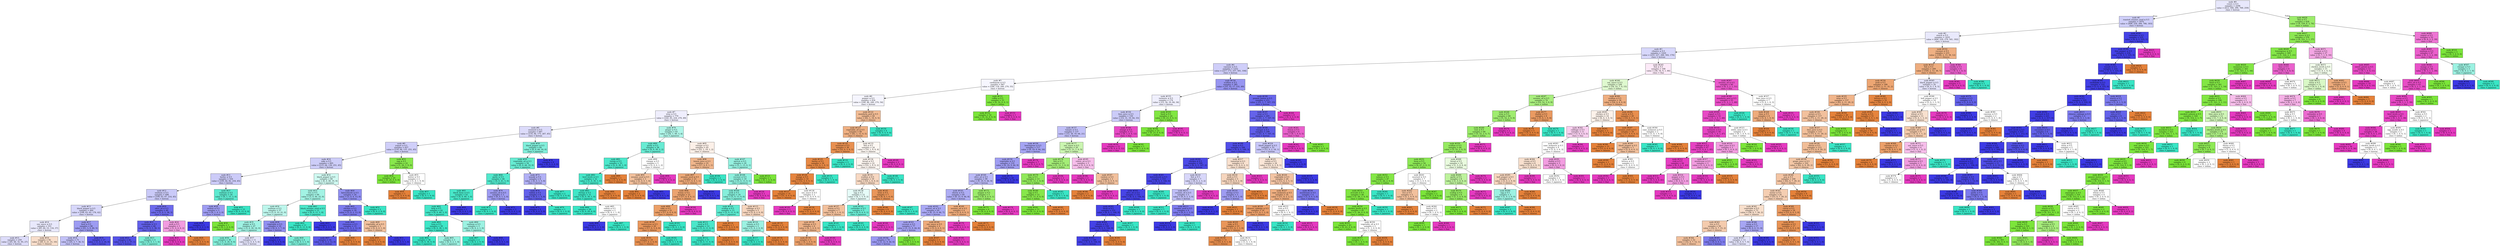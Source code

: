 digraph Tree {
node [shape=box, style="filled", color="black"] ;
0 [label=<node &#35;0<br/>cumin &le; 0.5<br/>samples = 2298<br/>value = [412, 568, 290, 769, 259]<br/>class = korean>, fillcolor="#e8e8fc"] ;
1 [label=<node &#35;1<br/>roasted_sesame_seed &le; 0.5<br/>samples = 1870<br/>value = [408, 229, 284, 766, 183]<br/>class = korean>, fillcolor="#cfcff9"] ;
0 -> 1 [labeldistance=2.5, labelangle=45, headlabel="True"] ;
2 [label=<node &#35;2<br/>starch &le; 0.5<br/>samples = 1635<br/>value = [404, 229, 279, 541, 182]<br/>class = korean>, fillcolor="#e9e9fc"] ;
1 -> 2 ;
3 [label=<node &#35;3<br/>cilantro &le; 0.5<br/>samples = 1420<br/>value = [255, 227, 266, 502, 170]<br/>class = korean>, fillcolor="#d7d7fa"] ;
2 -> 3 ;
4 [label=<node &#35;4<br/>cayenne &le; 0.5<br/>samples = 1252<br/>value = [217, 173, 257, 501, 104]<br/>class = korean>, fillcolor="#cfcef9"] ;
3 -> 4 ;
5 [label=<node &#35;5<br/>cardamom &le; 0.5<br/>samples = 867<br/>value = [184, 118, 240, 270, 55]<br/>class = korean>, fillcolor="#f6f6fe"] ;
4 -> 5 ;
6 [label=<node &#35;6<br/>pepper &le; 0.5<br/>samples = 834<br/>value = [184, 86, 240, 270, 54]<br/>class = korean>, fillcolor="#f5f5fe"] ;
5 -> 6 ;
7 [label=<node &#35;7<br/>wine &le; 0.5<br/>samples = 770<br/>value = [142, 85, 224, 270, 49]<br/>class = korean>, fillcolor="#efeefd"] ;
6 -> 7 ;
8 [label=<node &#35;8<br/>seaweed &le; 0.5<br/>samples = 687<br/>value = [116, 84, 175, 267, 45]<br/>class = korean>, fillcolor="#dcdbfa"] ;
7 -> 8 ;
9 [label=<node &#35;9<br/>yogurt &le; 0.5<br/>samples = 627<br/>value = [116, 84, 131, 251, 45]<br/>class = korean>, fillcolor="#d0cff9"] ;
8 -> 9 ;
10 [label=<node &#35;10<br/>sake &le; 0.5<br/>samples = 605<br/>value = [115, 64, 130, 251, 45]<br/>class = korean>, fillcolor="#cdcdf8"] ;
9 -> 10 ;
11 [label=<node &#35;11<br/>barley &le; 0.5<br/>samples = 516<br/>value = [109, 64, 82, 216, 45]<br/>class = korean>, fillcolor="#cccbf8"] ;
10 -> 11 ;
12 [label=<node &#35;12<br/>soybean &le; 0.5<br/>samples = 498<br/>value = [109, 63, 67, 214, 45]<br/>class = korean>, fillcolor="#cacaf8"] ;
11 -> 12 ;
13 [label=<node &#35;13<br/>black_pepper &le; 0.5<br/>samples = 449<br/>value = [106, 63, 62, 176, 42]<br/>class = korean>, fillcolor="#d7d7fa"] ;
12 -> 13 ;
14 [label=<node &#35;14<br/>soy_sauce &le; 0.5<br/>samples = 351<br/>value = [85, 60, 53, 116, 37]<br/>class = korean>, fillcolor="#e8e8fc"] ;
13 -> 14 ;
15 [label=<node &#35;15<br/>samples = 259<br/>value = [45, 60, 32, 95, 27]<br/>class = korean>, fillcolor="#dddcfa"] ;
14 -> 15 ;
16 [label=<node &#35;16<br/>samples = 92<br/>value = [40, 0, 21, 21, 10]<br/>class = chinese>, fillcolor="#f8ddca"] ;
14 -> 16 ;
17 [label=<node &#35;17<br/>beef &le; 0.5<br/>samples = 98<br/>value = [21, 3, 9, 60, 5]<br/>class = korean>, fillcolor="#9c9bf2"] ;
13 -> 17 ;
18 [label=<node &#35;18<br/>samples = 71<br/>value = [20, 3, 7, 36, 5]<br/>class = korean>, fillcolor="#c2c1f7"] ;
17 -> 18 ;
19 [label=<node &#35;19<br/>samples = 27<br/>value = [1, 0, 2, 24, 0]<br/>class = korean>, fillcolor="#5351e8"] ;
17 -> 19 ;
20 [label=<node &#35;20<br/>olive_oil &le; 0.5<br/>samples = 49<br/>value = [3, 0, 5, 38, 3]<br/>class = korean>, fillcolor="#6d6aec"] ;
12 -> 20 ;
21 [label=<node &#35;21<br/>enokidake &le; 0.5<br/>samples = 46<br/>value = [2, 0, 5, 38, 1]<br/>class = korean>, fillcolor="#6260ea"] ;
20 -> 21 ;
22 [label=<node &#35;22<br/>samples = 42<br/>value = [2, 0, 2, 37, 1]<br/>class = korean>, fillcolor="#5452e8"] ;
21 -> 22 ;
23 [label=<node &#35;23<br/>samples = 4<br/>value = [0, 0, 3, 1, 0]<br/>class = japanese>, fillcolor="#7beed8"] ;
21 -> 23 ;
24 [label=<node &#35;24<br/>pork &le; 0.5<br/>samples = 3<br/>value = [1, 0, 0, 0, 2]<br/>class = thai>, fillcolor="#f29ce0"] ;
20 -> 24 ;
25 [label=<node &#35;25<br/>samples = 2<br/>value = [0, 0, 0, 0, 2]<br/>class = thai>, fillcolor="#e539c0"] ;
24 -> 25 ;
26 [label=<node &#35;26<br/>samples = 1<br/>value = [1, 0, 0, 0, 0]<br/>class = chinese>, fillcolor="#e58139"] ;
24 -> 26 ;
27 [label=<node &#35;27<br/>soybean &le; 0.5<br/>samples = 18<br/>value = [0, 1, 15, 2, 0]<br/>class = japanese>, fillcolor="#5eead0"] ;
11 -> 27 ;
28 [label=<node &#35;28<br/>walnut &le; 0.5<br/>samples = 3<br/>value = [0, 1, 0, 2, 0]<br/>class = korean>, fillcolor="#9e9cf2"] ;
27 -> 28 ;
29 [label=<node &#35;29<br/>samples = 2<br/>value = [0, 0, 0, 2, 0]<br/>class = korean>, fillcolor="#3c39e5"] ;
28 -> 29 ;
30 [label=<node &#35;30<br/>samples = 1<br/>value = [0, 1, 0, 0, 0]<br/>class = indian>, fillcolor="#7be539"] ;
28 -> 30 ;
31 [label=<node &#35;31<br/>samples = 15<br/>value = [0, 0, 15, 0, 0]<br/>class = japanese>, fillcolor="#39e5c5"] ;
27 -> 31 ;
32 [label=<node &#35;32<br/>black_pepper &le; 0.5<br/>samples = 89<br/>value = [6, 0, 48, 35, 0]<br/>class = japanese>, fillcolor="#cff9f1"] ;
10 -> 32 ;
33 [label=<node &#35;33<br/>rice &le; 0.5<br/>samples = 69<br/>value = [3, 0, 44, 22, 0]<br/>class = japanese>, fillcolor="#a2f3e4"] ;
32 -> 33 ;
34 [label=<node &#35;34<br/>soybean &le; 0.5<br/>samples = 57<br/>value = [3, 0, 33, 21, 0]<br/>class = japanese>, fillcolor="#bdf6ec"] ;
33 -> 34 ;
35 [label=<node &#35;35<br/>ginger &le; 0.5<br/>samples = 47<br/>value = [3, 0, 30, 14, 0]<br/>class = japanese>, fillcolor="#9ff2e3"] ;
34 -> 35 ;
36 [label=<node &#35;36<br/>samples = 36<br/>value = [1, 0, 26, 9, 0]<br/>class = japanese>, fillcolor="#82efda"] ;
35 -> 36 ;
37 [label=<node &#35;37<br/>samples = 11<br/>value = [2, 0, 4, 5, 0]<br/>class = korean>, fillcolor="#e3e3fb"] ;
35 -> 37 ;
38 [label=<node &#35;38<br/>vegetable &le; 0.5<br/>samples = 10<br/>value = [0, 0, 3, 7, 0]<br/>class = korean>, fillcolor="#908ef0"] ;
34 -> 38 ;
39 [label=<node &#35;39<br/>samples = 6<br/>value = [0, 0, 0, 6, 0]<br/>class = korean>, fillcolor="#3c39e5"] ;
38 -> 39 ;
40 [label=<node &#35;40<br/>samples = 4<br/>value = [0, 0, 3, 1, 0]<br/>class = japanese>, fillcolor="#7beed8"] ;
38 -> 40 ;
41 [label=<node &#35;41<br/>black_sesame_seed &le; 0.5<br/>samples = 12<br/>value = [0, 0, 11, 1, 0]<br/>class = japanese>, fillcolor="#4be7ca"] ;
33 -> 41 ;
42 [label=<node &#35;42<br/>samples = 11<br/>value = [0, 0, 11, 0, 0]<br/>class = japanese>, fillcolor="#39e5c5"] ;
41 -> 42 ;
43 [label=<node &#35;43<br/>samples = 1<br/>value = [0, 0, 0, 1, 0]<br/>class = korean>, fillcolor="#3c39e5"] ;
41 -> 43 ;
44 [label=<node &#35;44<br/>katsuobushi &le; 0.5<br/>samples = 20<br/>value = [3, 0, 4, 13, 0]<br/>class = korean>, fillcolor="#9190f0"] ;
32 -> 44 ;
45 [label=<node &#35;45<br/>chicken &le; 0.5<br/>samples = 18<br/>value = [3, 0, 2, 13, 0]<br/>class = korean>, fillcolor="#7d7bee"] ;
44 -> 45 ;
46 [label=<node &#35;46<br/>cinnamon &le; 0.5<br/>samples = 15<br/>value = [1, 0, 2, 12, 0]<br/>class = korean>, fillcolor="#6967eb"] ;
45 -> 46 ;
47 [label=<node &#35;47<br/>samples = 14<br/>value = [0, 0, 2, 12, 0]<br/>class = korean>, fillcolor="#5d5ae9"] ;
46 -> 47 ;
48 [label=<node &#35;48<br/>samples = 1<br/>value = [1, 0, 0, 0, 0]<br/>class = chinese>, fillcolor="#e58139"] ;
46 -> 48 ;
49 [label=<node &#35;49<br/>vegetable_oil &le; 0.5<br/>samples = 3<br/>value = [2, 0, 0, 1, 0]<br/>class = chinese>, fillcolor="#f2c09c"] ;
45 -> 49 ;
50 [label=<node &#35;50<br/>samples = 2<br/>value = [2, 0, 0, 0, 0]<br/>class = chinese>, fillcolor="#e58139"] ;
49 -> 50 ;
51 [label=<node &#35;51<br/>samples = 1<br/>value = [0, 0, 0, 1, 0]<br/>class = korean>, fillcolor="#3c39e5"] ;
49 -> 51 ;
52 [label=<node &#35;52<br/>samples = 2<br/>value = [0, 0, 2, 0, 0]<br/>class = japanese>, fillcolor="#39e5c5"] ;
44 -> 52 ;
53 [label=<node &#35;53<br/>egg &le; 0.5<br/>samples = 22<br/>value = [1, 20, 1, 0, 0]<br/>class = indian>, fillcolor="#88e74c"] ;
9 -> 53 ;
54 [label=<node &#35;54<br/>samples = 20<br/>value = [0, 20, 0, 0, 0]<br/>class = indian>, fillcolor="#7be539"] ;
53 -> 54 ;
55 [label=<node &#35;55<br/>butter &le; 0.5<br/>samples = 2<br/>value = [1, 0, 1, 0, 0]<br/>class = chinese>, fillcolor="#ffffff"] ;
53 -> 55 ;
56 [label=<node &#35;56<br/>samples = 1<br/>value = [1, 0, 0, 0, 0]<br/>class = chinese>, fillcolor="#e58139"] ;
55 -> 56 ;
57 [label=<node &#35;57<br/>samples = 1<br/>value = [0, 0, 1, 0, 0]<br/>class = japanese>, fillcolor="#39e5c5"] ;
55 -> 57 ;
58 [label=<node &#35;58<br/>black_pepper &le; 0.5<br/>samples = 60<br/>value = [0, 0, 44, 16, 0]<br/>class = japanese>, fillcolor="#81eeda"] ;
8 -> 58 ;
59 [label=<node &#35;59<br/>vegetable_oil &le; 0.5<br/>samples = 54<br/>value = [0, 0, 44, 10, 0]<br/>class = japanese>, fillcolor="#66ebd2"] ;
58 -> 59 ;
60 [label=<node &#35;60<br/>garlic &le; 0.5<br/>samples = 46<br/>value = [0, 0, 41, 5, 0]<br/>class = japanese>, fillcolor="#51e8cc"] ;
59 -> 60 ;
61 [label=<node &#35;61<br/>black_bean &le; 0.5<br/>samples = 43<br/>value = [0, 0, 40, 3, 0]<br/>class = japanese>, fillcolor="#48e7c9"] ;
60 -> 61 ;
62 [label=<node &#35;62<br/>kelp &le; 0.5<br/>samples = 42<br/>value = [0, 0, 40, 2, 0]<br/>class = japanese>, fillcolor="#43e6c8"] ;
61 -> 62 ;
63 [label=<node &#35;63<br/>tuna &le; 0.5<br/>samples = 39<br/>value = [0, 0, 38, 1, 0]<br/>class = japanese>, fillcolor="#3ee6c7"] ;
62 -> 63 ;
64 [label=<node &#35;64<br/>samples = 36<br/>value = [0, 0, 36, 0, 0]<br/>class = japanese>, fillcolor="#39e5c5"] ;
63 -> 64 ;
65 [label=<node &#35;65<br/>samples = 3<br/>value = [0, 0, 2, 1, 0]<br/>class = japanese>, fillcolor="#9cf2e2"] ;
63 -> 65 ;
66 [label=<node &#35;66<br/>soybean &le; 0.5<br/>samples = 3<br/>value = [0, 0, 2, 1, 0]<br/>class = japanese>, fillcolor="#9cf2e2"] ;
62 -> 66 ;
67 [label=<node &#35;67<br/>samples = 2<br/>value = [0, 0, 2, 0, 0]<br/>class = japanese>, fillcolor="#39e5c5"] ;
66 -> 67 ;
68 [label=<node &#35;68<br/>samples = 1<br/>value = [0, 0, 0, 1, 0]<br/>class = korean>, fillcolor="#3c39e5"] ;
66 -> 68 ;
69 [label=<node &#35;69<br/>samples = 1<br/>value = [0, 0, 0, 1, 0]<br/>class = korean>, fillcolor="#3c39e5"] ;
61 -> 69 ;
70 [label=<node &#35;70<br/>sesame_oil &le; 0.5<br/>samples = 3<br/>value = [0, 0, 1, 2, 0]<br/>class = korean>, fillcolor="#9e9cf2"] ;
60 -> 70 ;
71 [label=<node &#35;71<br/>samples = 1<br/>value = [0, 0, 1, 0, 0]<br/>class = japanese>, fillcolor="#39e5c5"] ;
70 -> 71 ;
72 [label=<node &#35;72<br/>samples = 2<br/>value = [0, 0, 0, 2, 0]<br/>class = korean>, fillcolor="#3c39e5"] ;
70 -> 72 ;
73 [label=<node &#35;73<br/>wasabi &le; 0.5<br/>samples = 8<br/>value = [0, 0, 3, 5, 0]<br/>class = korean>, fillcolor="#b1b0f5"] ;
59 -> 73 ;
74 [label=<node &#35;74<br/>radish &le; 0.5<br/>samples = 6<br/>value = [0, 0, 1, 5, 0]<br/>class = korean>, fillcolor="#6361ea"] ;
73 -> 74 ;
75 [label=<node &#35;75<br/>samples = 5<br/>value = [0, 0, 0, 5, 0]<br/>class = korean>, fillcolor="#3c39e5"] ;
74 -> 75 ;
76 [label=<node &#35;76<br/>samples = 1<br/>value = [0, 0, 1, 0, 0]<br/>class = japanese>, fillcolor="#39e5c5"] ;
74 -> 76 ;
77 [label=<node &#35;77<br/>samples = 2<br/>value = [0, 0, 2, 0, 0]<br/>class = japanese>, fillcolor="#39e5c5"] ;
73 -> 77 ;
78 [label=<node &#35;78<br/>samples = 6<br/>value = [0, 0, 0, 6, 0]<br/>class = korean>, fillcolor="#3c39e5"] ;
58 -> 78 ;
79 [label=<node &#35;79<br/>ginger &le; 0.5<br/>samples = 83<br/>value = [26, 1, 49, 3, 4]<br/>class = japanese>, fillcolor="#aff5e8"] ;
7 -> 79 ;
80 [label=<node &#35;80<br/>garlic &le; 0.5<br/>samples = 38<br/>value = [4, 0, 30, 2, 2]<br/>class = japanese>, fillcolor="#68ebd3"] ;
79 -> 80 ;
81 [label=<node &#35;81<br/>turnip &le; 0.5<br/>samples = 33<br/>value = [2, 0, 30, 1, 0]<br/>class = japanese>, fillcolor="#4ce8cb"] ;
80 -> 81 ;
82 [label=<node &#35;82<br/>beef_broth &le; 0.5<br/>samples = 32<br/>value = [1, 0, 30, 1, 0]<br/>class = japanese>, fillcolor="#46e7c9"] ;
81 -> 82 ;
83 [label=<node &#35;83<br/>shrimp &le; 0.5<br/>samples = 31<br/>value = [0, 0, 30, 1, 0]<br/>class = japanese>, fillcolor="#40e6c7"] ;
82 -> 83 ;
84 [label=<node &#35;84<br/>samples = 29<br/>value = [0, 0, 29, 0, 0]<br/>class = japanese>, fillcolor="#39e5c5"] ;
83 -> 84 ;
85 [label=<node &#35;85<br/>radish &le; 0.5<br/>samples = 2<br/>value = [0, 0, 1, 1, 0]<br/>class = japanese>, fillcolor="#ffffff"] ;
83 -> 85 ;
86 [label=<node &#35;86<br/>samples = 1<br/>value = [0, 0, 0, 1, 0]<br/>class = korean>, fillcolor="#3c39e5"] ;
85 -> 86 ;
87 [label=<node &#35;87<br/>samples = 1<br/>value = [0, 0, 1, 0, 0]<br/>class = japanese>, fillcolor="#39e5c5"] ;
85 -> 87 ;
88 [label=<node &#35;88<br/>samples = 1<br/>value = [1, 0, 0, 0, 0]<br/>class = chinese>, fillcolor="#e58139"] ;
82 -> 88 ;
89 [label=<node &#35;89<br/>samples = 1<br/>value = [1, 0, 0, 0, 0]<br/>class = chinese>, fillcolor="#e58139"] ;
81 -> 89 ;
90 [label=<node &#35;90<br/>vinegar &le; 0.5<br/>samples = 5<br/>value = [2, 0, 0, 1, 2]<br/>class = chinese>, fillcolor="#ffffff"] ;
80 -> 90 ;
91 [label=<node &#35;91<br/>sesame_seed &le; 0.5<br/>samples = 3<br/>value = [2, 0, 0, 1, 0]<br/>class = chinese>, fillcolor="#f2c09c"] ;
90 -> 91 ;
92 [label=<node &#35;92<br/>samples = 2<br/>value = [2, 0, 0, 0, 0]<br/>class = chinese>, fillcolor="#e58139"] ;
91 -> 92 ;
93 [label=<node &#35;93<br/>samples = 1<br/>value = [0, 0, 0, 1, 0]<br/>class = korean>, fillcolor="#3c39e5"] ;
91 -> 93 ;
94 [label=<node &#35;94<br/>samples = 2<br/>value = [0, 0, 0, 0, 2]<br/>class = thai>, fillcolor="#e539c0"] ;
90 -> 94 ;
95 [label=<node &#35;95<br/>vinegar &le; 0.5<br/>samples = 45<br/>value = [22, 1, 19, 1, 2]<br/>class = chinese>, fillcolor="#fcf0e8"] ;
79 -> 95 ;
96 [label=<node &#35;96<br/>lemon_juice &le; 0.5<br/>samples = 25<br/>value = [17, 0, 6, 1, 1]<br/>class = chinese>, fillcolor="#f0b68c"] ;
95 -> 96 ;
97 [label=<node &#35;97<br/>sesame_seed &le; 0.5<br/>samples = 23<br/>value = [17, 0, 4, 1, 1]<br/>class = chinese>, fillcolor="#eda978"] ;
96 -> 97 ;
98 [label=<node &#35;98<br/>honey &le; 0.5<br/>samples = 22<br/>value = [17, 0, 4, 0, 1]<br/>class = chinese>, fillcolor="#eca470"] ;
97 -> 98 ;
99 [label=<node &#35;99<br/>sake &le; 0.5<br/>samples = 21<br/>value = [17, 0, 4, 0, 0]<br/>class = chinese>, fillcolor="#eb9f68"] ;
98 -> 99 ;
100 [label=<node &#35;100<br/>watercress &le; 0.5<br/>samples = 20<br/>value = [17, 0, 3, 0, 0]<br/>class = chinese>, fillcolor="#ea975c"] ;
99 -> 100 ;
101 [label=<node &#35;101<br/>samples = 19<br/>value = [17, 0, 2, 0, 0]<br/>class = chinese>, fillcolor="#e89050"] ;
100 -> 101 ;
102 [label=<node &#35;102<br/>samples = 1<br/>value = [0, 0, 1, 0, 0]<br/>class = japanese>, fillcolor="#39e5c5"] ;
100 -> 102 ;
103 [label=<node &#35;103<br/>samples = 1<br/>value = [0, 0, 1, 0, 0]<br/>class = japanese>, fillcolor="#39e5c5"] ;
99 -> 103 ;
104 [label=<node &#35;104<br/>samples = 1<br/>value = [0, 0, 0, 0, 1]<br/>class = thai>, fillcolor="#e539c0"] ;
98 -> 104 ;
105 [label=<node &#35;105<br/>samples = 1<br/>value = [0, 0, 0, 1, 0]<br/>class = korean>, fillcolor="#3c39e5"] ;
97 -> 105 ;
106 [label=<node &#35;106<br/>samples = 2<br/>value = [0, 0, 2, 0, 0]<br/>class = japanese>, fillcolor="#39e5c5"] ;
96 -> 106 ;
107 [label=<node &#35;107<br/>apricot &le; 0.5<br/>samples = 20<br/>value = [5, 1, 13, 0, 1]<br/>class = japanese>, fillcolor="#95f1e0"] ;
95 -> 107 ;
108 [label=<node &#35;108<br/>coconut &le; 0.5<br/>samples = 19<br/>value = [5, 0, 13, 0, 1]<br/>class = japanese>, fillcolor="#8ef0de"] ;
107 -> 108 ;
109 [label=<node &#35;109<br/>pork &le; 0.5<br/>samples = 18<br/>value = [5, 0, 13, 0, 0]<br/>class = japanese>, fillcolor="#85efdb"] ;
108 -> 109 ;
110 [label=<node &#35;110<br/>scallop &le; 0.5<br/>samples = 13<br/>value = [2, 0, 11, 0, 0]<br/>class = japanese>, fillcolor="#5dead0"] ;
109 -> 110 ;
111 [label=<node &#35;111<br/>seed &le; 0.5<br/>samples = 12<br/>value = [1, 0, 11, 0, 0]<br/>class = japanese>, fillcolor="#4be7ca"] ;
110 -> 111 ;
112 [label=<node &#35;112<br/>samples = 11<br/>value = [0, 0, 11, 0, 0]<br/>class = japanese>, fillcolor="#39e5c5"] ;
111 -> 112 ;
113 [label=<node &#35;113<br/>samples = 1<br/>value = [1, 0, 0, 0, 0]<br/>class = chinese>, fillcolor="#e58139"] ;
111 -> 113 ;
114 [label=<node &#35;114<br/>samples = 1<br/>value = [1, 0, 0, 0, 0]<br/>class = chinese>, fillcolor="#e58139"] ;
110 -> 114 ;
115 [label=<node &#35;115<br/>cabbage &le; 0.5<br/>samples = 5<br/>value = [3, 0, 2, 0, 0]<br/>class = chinese>, fillcolor="#f6d5bd"] ;
109 -> 115 ;
116 [label=<node &#35;116<br/>tomato &le; 0.5<br/>samples = 3<br/>value = [1, 0, 2, 0, 0]<br/>class = japanese>, fillcolor="#9cf2e2"] ;
115 -> 116 ;
117 [label=<node &#35;117<br/>samples = 2<br/>value = [0, 0, 2, 0, 0]<br/>class = japanese>, fillcolor="#39e5c5"] ;
116 -> 117 ;
118 [label=<node &#35;118<br/>samples = 1<br/>value = [1, 0, 0, 0, 0]<br/>class = chinese>, fillcolor="#e58139"] ;
116 -> 118 ;
119 [label=<node &#35;119<br/>samples = 2<br/>value = [2, 0, 0, 0, 0]<br/>class = chinese>, fillcolor="#e58139"] ;
115 -> 119 ;
120 [label=<node &#35;120<br/>samples = 1<br/>value = [0, 0, 0, 0, 1]<br/>class = thai>, fillcolor="#e539c0"] ;
108 -> 120 ;
121 [label=<node &#35;121<br/>samples = 1<br/>value = [0, 1, 0, 0, 0]<br/>class = indian>, fillcolor="#7be539"] ;
107 -> 121 ;
122 [label=<node &#35;122<br/>mandarin_peel &le; 0.5<br/>samples = 64<br/>value = [42, 1, 16, 0, 5]<br/>class = chinese>, fillcolor="#f1bb94"] ;
6 -> 122 ;
123 [label=<node &#35;123<br/>vegetable_oil &le; 0.5<br/>samples = 60<br/>value = [42, 1, 12, 0, 5]<br/>class = chinese>, fillcolor="#efb083"] ;
122 -> 123 ;
124 [label=<node &#35;124<br/>seaweed &le; 0.5<br/>samples = 36<br/>value = [32, 0, 3, 0, 1]<br/>class = chinese>, fillcolor="#e89051"] ;
123 -> 124 ;
125 [label=<node &#35;125<br/>barley &le; 0.5<br/>samples = 34<br/>value = [32, 0, 1, 0, 1]<br/>class = chinese>, fillcolor="#e78945"] ;
124 -> 125 ;
126 [label=<node &#35;126<br/>mango &le; 0.5<br/>samples = 33<br/>value = [32, 0, 0, 0, 1]<br/>class = chinese>, fillcolor="#e6853f"] ;
125 -> 126 ;
127 [label=<node &#35;127<br/>samples = 31<br/>value = [31, 0, 0, 0, 0]<br/>class = chinese>, fillcolor="#e58139"] ;
126 -> 127 ;
128 [label=<node &#35;128<br/>soy_sauce &le; 0.5<br/>samples = 2<br/>value = [1, 0, 0, 0, 1]<br/>class = chinese>, fillcolor="#ffffff"] ;
126 -> 128 ;
129 [label=<node &#35;129<br/>samples = 1<br/>value = [0, 0, 0, 0, 1]<br/>class = thai>, fillcolor="#e539c0"] ;
128 -> 129 ;
130 [label=<node &#35;130<br/>samples = 1<br/>value = [1, 0, 0, 0, 0]<br/>class = chinese>, fillcolor="#e58139"] ;
128 -> 130 ;
131 [label=<node &#35;131<br/>samples = 1<br/>value = [0, 0, 1, 0, 0]<br/>class = japanese>, fillcolor="#39e5c5"] ;
125 -> 131 ;
132 [label=<node &#35;132<br/>samples = 2<br/>value = [0, 0, 2, 0, 0]<br/>class = japanese>, fillcolor="#39e5c5"] ;
124 -> 132 ;
133 [label=<node &#35;133<br/>fish &le; 0.5<br/>samples = 24<br/>value = [10, 1, 9, 0, 4]<br/>class = chinese>, fillcolor="#fdf7f2"] ;
123 -> 133 ;
134 [label=<node &#35;134<br/>bread &le; 0.5<br/>samples = 22<br/>value = [10, 1, 9, 0, 2]<br/>class = chinese>, fillcolor="#fdf5f0"] ;
133 -> 134 ;
135 [label=<node &#35;135<br/>scallion &le; 0.5<br/>samples = 19<br/>value = [10, 1, 6, 0, 2]<br/>class = chinese>, fillcolor="#f7d8c2"] ;
134 -> 135 ;
136 [label=<node &#35;136<br/>egg &le; 0.5<br/>samples = 12<br/>value = [4, 1, 5, 0, 2]<br/>class = japanese>, fillcolor="#e6fcf8"] ;
135 -> 136 ;
137 [label=<node &#35;137<br/>lemon &le; 0.5<br/>samples = 7<br/>value = [4, 1, 1, 0, 1]<br/>class = chinese>, fillcolor="#f2c09c"] ;
136 -> 137 ;
138 [label=<node &#35;138<br/>cabbage &le; 0.5<br/>samples = 6<br/>value = [4, 1, 0, 0, 1]<br/>class = chinese>, fillcolor="#efb388"] ;
137 -> 138 ;
139 [label=<node &#35;139<br/>samples = 5<br/>value = [4, 1, 0, 0, 0]<br/>class = chinese>, fillcolor="#eca06a"] ;
138 -> 139 ;
140 [label=<node &#35;140<br/>samples = 1<br/>value = [0, 0, 0, 0, 1]<br/>class = thai>, fillcolor="#e539c0"] ;
138 -> 140 ;
141 [label=<node &#35;141<br/>samples = 1<br/>value = [0, 0, 1, 0, 0]<br/>class = japanese>, fillcolor="#39e5c5"] ;
137 -> 141 ;
142 [label=<node &#35;142<br/>coriander &le; 0.5<br/>samples = 5<br/>value = [0, 0, 4, 0, 1]<br/>class = japanese>, fillcolor="#6aecd4"] ;
136 -> 142 ;
143 [label=<node &#35;143<br/>samples = 4<br/>value = [0, 0, 4, 0, 0]<br/>class = japanese>, fillcolor="#39e5c5"] ;
142 -> 143 ;
144 [label=<node &#35;144<br/>samples = 1<br/>value = [0, 0, 0, 0, 1]<br/>class = thai>, fillcolor="#e539c0"] ;
142 -> 144 ;
145 [label=<node &#35;145<br/>wine &le; 0.5<br/>samples = 7<br/>value = [6, 0, 1, 0, 0]<br/>class = chinese>, fillcolor="#e9965a"] ;
135 -> 145 ;
146 [label=<node &#35;146<br/>samples = 6<br/>value = [6, 0, 0, 0, 0]<br/>class = chinese>, fillcolor="#e58139"] ;
145 -> 146 ;
147 [label=<node &#35;147<br/>samples = 1<br/>value = [0, 0, 1, 0, 0]<br/>class = japanese>, fillcolor="#39e5c5"] ;
145 -> 147 ;
148 [label=<node &#35;148<br/>samples = 3<br/>value = [0, 0, 3, 0, 0]<br/>class = japanese>, fillcolor="#39e5c5"] ;
134 -> 148 ;
149 [label=<node &#35;149<br/>samples = 2<br/>value = [0, 0, 0, 0, 2]<br/>class = thai>, fillcolor="#e539c0"] ;
133 -> 149 ;
150 [label=<node &#35;150<br/>samples = 4<br/>value = [0, 0, 4, 0, 0]<br/>class = japanese>, fillcolor="#39e5c5"] ;
122 -> 150 ;
151 [label=<node &#35;151<br/>coffee &le; 0.5<br/>samples = 33<br/>value = [0, 32, 0, 0, 1]<br/>class = indian>, fillcolor="#7fe63f"] ;
5 -> 151 ;
152 [label=<node &#35;152<br/>samples = 32<br/>value = [0, 32, 0, 0, 0]<br/>class = indian>, fillcolor="#7be539"] ;
151 -> 152 ;
153 [label=<node &#35;153<br/>samples = 1<br/>value = [0, 0, 0, 0, 1]<br/>class = thai>, fillcolor="#e539c0"] ;
151 -> 153 ;
154 [label=<node &#35;154<br/>scallion &le; 0.5<br/>samples = 385<br/>value = [33, 55, 17, 231, 49]<br/>class = korean>, fillcolor="#9795f1"] ;
4 -> 154 ;
155 [label=<node &#35;155<br/>turmeric &le; 0.5<br/>samples = 174<br/>value = [12, 54, 10, 64, 34]<br/>class = korean>, fillcolor="#efeffd"] ;
154 -> 155 ;
156 [label=<node &#35;156<br/>lime_juice &le; 0.5<br/>samples = 150<br/>value = [12, 31, 10, 64, 33]<br/>class = korean>, fillcolor="#cbcbf8"] ;
155 -> 156 ;
157 [label=<node &#35;157<br/>tomato &le; 0.5<br/>samples = 137<br/>value = [12, 30, 10, 64, 21]<br/>class = korean>, fillcolor="#c1c0f7"] ;
156 -> 157 ;
158 [label=<node &#35;158<br/>lemongrass &le; 0.5<br/>samples = 117<br/>value = [9, 19, 9, 64, 16]<br/>class = korean>, fillcolor="#a5a4f3"] ;
157 -> 158 ;
159 [label=<node &#35;159<br/>vegetable &le; 0.5<br/>samples = 110<br/>value = [9, 19, 9, 64, 9]<br/>class = korean>, fillcolor="#9f9df2"] ;
158 -> 159 ;
160 [label=<node &#35;160<br/>olive_oil &le; 0.5<br/>samples = 90<br/>value = [9, 19, 9, 44, 9]<br/>class = korean>, fillcolor="#bab9f6"] ;
159 -> 160 ;
161 [label=<node &#35;161<br/>sherry &le; 0.5<br/>samples = 85<br/>value = [9, 15, 9, 44, 8]<br/>class = korean>, fillcolor="#aeadf4"] ;
160 -> 161 ;
162 [label=<node &#35;162<br/>peanut_oil &le; 0.5<br/>samples = 81<br/>value = [6, 15, 9, 44, 7]<br/>class = korean>, fillcolor="#a9a8f4"] ;
161 -> 162 ;
163 [label=<node &#35;163<br/>coconut &le; 0.5<br/>samples = 77<br/>value = [3, 15, 9, 44, 6]<br/>class = korean>, fillcolor="#a4a2f3"] ;
162 -> 163 ;
164 [label=<node &#35;164<br/>samples = 74<br/>value = [3, 12, 9, 44, 6]<br/>class = korean>, fillcolor="#9a99f2"] ;
163 -> 164 ;
165 [label=<node &#35;165<br/>samples = 3<br/>value = [0, 3, 0, 0, 0]<br/>class = indian>, fillcolor="#7be539"] ;
163 -> 165 ;
166 [label=<node &#35;166<br/>soy_sauce &le; 0.5<br/>samples = 4<br/>value = [3, 0, 0, 0, 1]<br/>class = chinese>, fillcolor="#eeab7b"] ;
162 -> 166 ;
167 [label=<node &#35;167<br/>samples = 3<br/>value = [3, 0, 0, 0, 0]<br/>class = chinese>, fillcolor="#e58139"] ;
166 -> 167 ;
168 [label=<node &#35;168<br/>samples = 1<br/>value = [0, 0, 0, 0, 1]<br/>class = thai>, fillcolor="#e539c0"] ;
166 -> 168 ;
169 [label=<node &#35;169<br/>sesame_oil &le; 0.5<br/>samples = 4<br/>value = [3, 0, 0, 0, 1]<br/>class = chinese>, fillcolor="#eeab7b"] ;
161 -> 169 ;
170 [label=<node &#35;170<br/>samples = 1<br/>value = [0, 0, 0, 0, 1]<br/>class = thai>, fillcolor="#e539c0"] ;
169 -> 170 ;
171 [label=<node &#35;171<br/>samples = 3<br/>value = [3, 0, 0, 0, 0]<br/>class = chinese>, fillcolor="#e58139"] ;
169 -> 171 ;
172 [label=<node &#35;172<br/>pepper &le; 0.5<br/>samples = 5<br/>value = [0, 4, 0, 0, 1]<br/>class = indian>, fillcolor="#9cec6a"] ;
160 -> 172 ;
173 [label=<node &#35;173<br/>samples = 4<br/>value = [0, 4, 0, 0, 0]<br/>class = indian>, fillcolor="#7be539"] ;
172 -> 173 ;
174 [label=<node &#35;174<br/>samples = 1<br/>value = [0, 0, 0, 0, 1]<br/>class = thai>, fillcolor="#e539c0"] ;
172 -> 174 ;
175 [label=<node &#35;175<br/>samples = 20<br/>value = [0, 0, 0, 20, 0]<br/>class = korean>, fillcolor="#3c39e5"] ;
159 -> 175 ;
176 [label=<node &#35;176<br/>samples = 7<br/>value = [0, 0, 0, 0, 7]<br/>class = thai>, fillcolor="#e539c0"] ;
158 -> 176 ;
177 [label=<node &#35;177<br/>soy_sauce &le; 0.5<br/>samples = 20<br/>value = [3, 11, 1, 0, 5]<br/>class = indian>, fillcolor="#caf5b0"] ;
157 -> 177 ;
178 [label=<node &#35;178<br/>fish &le; 0.5<br/>samples = 15<br/>value = [1, 11, 1, 0, 2]<br/>class = indian>, fillcolor="#a4ed76"] ;
177 -> 178 ;
179 [label=<node &#35;179<br/>bay &le; 0.5<br/>samples = 13<br/>value = [1, 11, 1, 0, 0]<br/>class = indian>, fillcolor="#91e95a"] ;
178 -> 179 ;
180 [label=<node &#35;180<br/>egg &le; 0.5<br/>samples = 12<br/>value = [1, 11, 0, 0, 0]<br/>class = indian>, fillcolor="#87e74b"] ;
179 -> 180 ;
181 [label=<node &#35;181<br/>samples = 11<br/>value = [0, 11, 0, 0, 0]<br/>class = indian>, fillcolor="#7be539"] ;
180 -> 181 ;
182 [label=<node &#35;182<br/>samples = 1<br/>value = [1, 0, 0, 0, 0]<br/>class = chinese>, fillcolor="#e58139"] ;
180 -> 182 ;
183 [label=<node &#35;183<br/>samples = 1<br/>value = [0, 0, 1, 0, 0]<br/>class = japanese>, fillcolor="#39e5c5"] ;
179 -> 183 ;
184 [label=<node &#35;184<br/>samples = 2<br/>value = [0, 0, 0, 0, 2]<br/>class = thai>, fillcolor="#e539c0"] ;
178 -> 184 ;
185 [label=<node &#35;185<br/>celery_oil &le; 0.5<br/>samples = 5<br/>value = [2, 0, 0, 0, 3]<br/>class = thai>, fillcolor="#f6bdea"] ;
177 -> 185 ;
186 [label=<node &#35;186<br/>samples = 2<br/>value = [0, 0, 0, 0, 2]<br/>class = thai>, fillcolor="#e539c0"] ;
185 -> 186 ;
187 [label=<node &#35;187<br/>cashew &le; 0.5<br/>samples = 3<br/>value = [2, 0, 0, 0, 1]<br/>class = chinese>, fillcolor="#f2c09c"] ;
185 -> 187 ;
188 [label=<node &#35;188<br/>samples = 2<br/>value = [2, 0, 0, 0, 0]<br/>class = chinese>, fillcolor="#e58139"] ;
187 -> 188 ;
189 [label=<node &#35;189<br/>samples = 1<br/>value = [0, 0, 0, 0, 1]<br/>class = thai>, fillcolor="#e539c0"] ;
187 -> 189 ;
190 [label=<node &#35;190<br/>orange &le; 0.5<br/>samples = 13<br/>value = [0, 1, 0, 0, 12]<br/>class = thai>, fillcolor="#e749c5"] ;
156 -> 190 ;
191 [label=<node &#35;191<br/>samples = 12<br/>value = [0, 0, 0, 0, 12]<br/>class = thai>, fillcolor="#e539c0"] ;
190 -> 191 ;
192 [label=<node &#35;192<br/>samples = 1<br/>value = [0, 1, 0, 0, 0]<br/>class = indian>, fillcolor="#7be539"] ;
190 -> 192 ;
193 [label=<node &#35;193<br/>basil &le; 0.5<br/>samples = 24<br/>value = [0, 23, 0, 0, 1]<br/>class = indian>, fillcolor="#81e642"] ;
155 -> 193 ;
194 [label=<node &#35;194<br/>samples = 23<br/>value = [0, 23, 0, 0, 0]<br/>class = indian>, fillcolor="#7be539"] ;
193 -> 194 ;
195 [label=<node &#35;195<br/>samples = 1<br/>value = [0, 0, 0, 0, 1]<br/>class = thai>, fillcolor="#e539c0"] ;
193 -> 195 ;
196 [label=<node &#35;196<br/>peanut_butter &le; 0.5<br/>samples = 211<br/>value = [21, 1, 7, 167, 15]<br/>class = korean>, fillcolor="#6967eb"] ;
154 -> 196 ;
197 [label=<node &#35;197<br/>mint &le; 0.5<br/>samples = 205<br/>value = [21, 1, 7, 167, 9]<br/>class = korean>, fillcolor="#6462ea"] ;
196 -> 197 ;
198 [label=<node &#35;198<br/>vinegar &le; 0.5<br/>samples = 199<br/>value = [21, 0, 7, 167, 4]<br/>class = korean>, fillcolor="#5f5dea"] ;
197 -> 198 ;
199 [label=<node &#35;199<br/>bean &le; 0.5<br/>samples = 166<br/>value = [9, 0, 5, 149, 3]<br/>class = korean>, fillcolor="#514ee8"] ;
198 -> 199 ;
200 [label=<node &#35;200<br/>chicken &le; 0.5<br/>samples = 160<br/>value = [6, 0, 5, 147, 2]<br/>class = korean>, fillcolor="#4c4ae7"] ;
199 -> 200 ;
201 [label=<node &#35;201<br/>katsuobushi &le; 0.5<br/>samples = 153<br/>value = [6, 0, 3, 144, 0]<br/>class = korean>, fillcolor="#4845e7"] ;
200 -> 201 ;
202 [label=<node &#35;202<br/>olive_oil &le; 0.5<br/>samples = 152<br/>value = [6, 0, 2, 144, 0]<br/>class = korean>, fillcolor="#4744e6"] ;
201 -> 202 ;
203 [label=<node &#35;203<br/>litchi &le; 0.5<br/>samples = 151<br/>value = [6, 0, 1, 144, 0]<br/>class = korean>, fillcolor="#4543e6"] ;
202 -> 203 ;
204 [label=<node &#35;204<br/>sherry &le; 0.5<br/>samples = 150<br/>value = [6, 0, 0, 144, 0]<br/>class = korean>, fillcolor="#4441e6"] ;
203 -> 204 ;
205 [label=<node &#35;205<br/>samples = 149<br/>value = [5, 0, 0, 144, 0]<br/>class = korean>, fillcolor="#4340e6"] ;
204 -> 205 ;
206 [label=<node &#35;206<br/>samples = 1<br/>value = [1, 0, 0, 0, 0]<br/>class = chinese>, fillcolor="#e58139"] ;
204 -> 206 ;
207 [label=<node &#35;207<br/>samples = 1<br/>value = [0, 0, 1, 0, 0]<br/>class = japanese>, fillcolor="#39e5c5"] ;
203 -> 207 ;
208 [label=<node &#35;208<br/>samples = 1<br/>value = [0, 0, 1, 0, 0]<br/>class = japanese>, fillcolor="#39e5c5"] ;
202 -> 208 ;
209 [label=<node &#35;209<br/>samples = 1<br/>value = [0, 0, 1, 0, 0]<br/>class = japanese>, fillcolor="#39e5c5"] ;
201 -> 209 ;
210 [label=<node &#35;210<br/>fish &le; 0.5<br/>samples = 7<br/>value = [0, 0, 2, 3, 2]<br/>class = korean>, fillcolor="#d8d7fa"] ;
200 -> 210 ;
211 [label=<node &#35;211<br/>sesame_oil &le; 0.5<br/>samples = 5<br/>value = [0, 0, 2, 3, 0]<br/>class = korean>, fillcolor="#bebdf6"] ;
210 -> 211 ;
212 [label=<node &#35;212<br/>samples = 1<br/>value = [0, 0, 1, 0, 0]<br/>class = japanese>, fillcolor="#39e5c5"] ;
211 -> 212 ;
213 [label=<node &#35;213<br/>sesame_seed &le; 0.5<br/>samples = 4<br/>value = [0, 0, 1, 3, 0]<br/>class = korean>, fillcolor="#7d7bee"] ;
211 -> 213 ;
214 [label=<node &#35;214<br/>samples = 3<br/>value = [0, 0, 0, 3, 0]<br/>class = korean>, fillcolor="#3c39e5"] ;
213 -> 214 ;
215 [label=<node &#35;215<br/>samples = 1<br/>value = [0, 0, 1, 0, 0]<br/>class = japanese>, fillcolor="#39e5c5"] ;
213 -> 215 ;
216 [label=<node &#35;216<br/>samples = 2<br/>value = [0, 0, 0, 0, 2]<br/>class = thai>, fillcolor="#e539c0"] ;
210 -> 216 ;
217 [label=<node &#35;217<br/>tamarind &le; 0.5<br/>samples = 6<br/>value = [3, 0, 0, 2, 1]<br/>class = chinese>, fillcolor="#f8e0ce"] ;
199 -> 217 ;
218 [label=<node &#35;218<br/>pork &le; 0.5<br/>samples = 5<br/>value = [3, 0, 0, 2, 0]<br/>class = chinese>, fillcolor="#f6d5bd"] ;
217 -> 218 ;
219 [label=<node &#35;219<br/>shrimp &le; 0.5<br/>samples = 3<br/>value = [1, 0, 0, 2, 0]<br/>class = korean>, fillcolor="#9e9cf2"] ;
218 -> 219 ;
220 [label=<node &#35;220<br/>samples = 2<br/>value = [0, 0, 0, 2, 0]<br/>class = korean>, fillcolor="#3c39e5"] ;
219 -> 220 ;
221 [label=<node &#35;221<br/>samples = 1<br/>value = [1, 0, 0, 0, 0]<br/>class = chinese>, fillcolor="#e58139"] ;
219 -> 221 ;
222 [label=<node &#35;222<br/>samples = 2<br/>value = [2, 0, 0, 0, 0]<br/>class = chinese>, fillcolor="#e58139"] ;
218 -> 222 ;
223 [label=<node &#35;223<br/>samples = 1<br/>value = [0, 0, 0, 0, 1]<br/>class = thai>, fillcolor="#e539c0"] ;
217 -> 223 ;
224 [label=<node &#35;224<br/>black_pepper &le; 0.5<br/>samples = 33<br/>value = [12, 0, 2, 18, 1]<br/>class = korean>, fillcolor="#c7c6f8"] ;
198 -> 224 ;
225 [label=<node &#35;225<br/>radish &le; 0.5<br/>samples = 24<br/>value = [12, 0, 2, 9, 1]<br/>class = chinese>, fillcolor="#fae6d7"] ;
224 -> 225 ;
226 [label=<node &#35;226<br/>vegetable &le; 0.5<br/>samples = 20<br/>value = [12, 0, 2, 5, 1]<br/>class = chinese>, fillcolor="#f3c4a3"] ;
225 -> 226 ;
227 [label=<node &#35;227<br/>cane_molasses &le; 0.5<br/>samples = 16<br/>value = [11, 0, 2, 2, 1]<br/>class = chinese>, fillcolor="#eeae80"] ;
226 -> 227 ;
228 [label=<node &#35;228<br/>chinese_cabbage &le; 0.5<br/>samples = 14<br/>value = [11, 0, 1, 2, 0]<br/>class = chinese>, fillcolor="#eca06b"] ;
227 -> 228 ;
229 [label=<node &#35;229<br/>sake &le; 0.5<br/>samples = 13<br/>value = [11, 0, 1, 1, 0]<br/>class = chinese>, fillcolor="#e9965a"] ;
228 -> 229 ;
230 [label=<node &#35;230<br/>samples = 11<br/>value = [10, 0, 0, 1, 0]<br/>class = chinese>, fillcolor="#e88e4d"] ;
229 -> 230 ;
231 [label=<node &#35;231<br/>samples = 2<br/>value = [1, 0, 1, 0, 0]<br/>class = chinese>, fillcolor="#ffffff"] ;
229 -> 231 ;
232 [label=<node &#35;232<br/>samples = 1<br/>value = [0, 0, 0, 1, 0]<br/>class = korean>, fillcolor="#3c39e5"] ;
228 -> 232 ;
233 [label=<node &#35;233<br/>corn &le; 0.5<br/>samples = 2<br/>value = [0, 0, 1, 0, 1]<br/>class = japanese>, fillcolor="#ffffff"] ;
227 -> 233 ;
234 [label=<node &#35;234<br/>samples = 1<br/>value = [0, 0, 1, 0, 0]<br/>class = japanese>, fillcolor="#39e5c5"] ;
233 -> 234 ;
235 [label=<node &#35;235<br/>samples = 1<br/>value = [0, 0, 0, 0, 1]<br/>class = thai>, fillcolor="#e539c0"] ;
233 -> 235 ;
236 [label=<node &#35;236<br/>mushroom &le; 0.5<br/>samples = 4<br/>value = [1, 0, 0, 3, 0]<br/>class = korean>, fillcolor="#7d7bee"] ;
226 -> 236 ;
237 [label=<node &#35;237<br/>samples = 3<br/>value = [0, 0, 0, 3, 0]<br/>class = korean>, fillcolor="#3c39e5"] ;
236 -> 237 ;
238 [label=<node &#35;238<br/>samples = 1<br/>value = [1, 0, 0, 0, 0]<br/>class = chinese>, fillcolor="#e58139"] ;
236 -> 238 ;
239 [label=<node &#35;239<br/>samples = 4<br/>value = [0, 0, 0, 4, 0]<br/>class = korean>, fillcolor="#3c39e5"] ;
225 -> 239 ;
240 [label=<node &#35;240<br/>samples = 9<br/>value = [0, 0, 0, 9, 0]<br/>class = korean>, fillcolor="#3c39e5"] ;
224 -> 240 ;
241 [label=<node &#35;241<br/>lemon &le; 0.5<br/>samples = 6<br/>value = [0, 1, 0, 0, 5]<br/>class = thai>, fillcolor="#ea61cd"] ;
197 -> 241 ;
242 [label=<node &#35;242<br/>samples = 5<br/>value = [0, 0, 0, 0, 5]<br/>class = thai>, fillcolor="#e539c0"] ;
241 -> 242 ;
243 [label=<node &#35;243<br/>samples = 1<br/>value = [0, 1, 0, 0, 0]<br/>class = indian>, fillcolor="#7be539"] ;
241 -> 243 ;
244 [label=<node &#35;244<br/>samples = 6<br/>value = [0, 0, 0, 0, 6]<br/>class = thai>, fillcolor="#e539c0"] ;
196 -> 244 ;
245 [label=<node &#35;245<br/>fish &le; 0.5<br/>samples = 168<br/>value = [38, 54, 9, 1, 66]<br/>class = thai>, fillcolor="#fceaf8"] ;
3 -> 245 ;
246 [label=<node &#35;246<br/>soy_sauce &le; 0.5<br/>samples = 108<br/>value = [34, 52, 7, 0, 15]<br/>class = indian>, fillcolor="#dff9cf"] ;
245 -> 246 ;
247 [label=<node &#35;247<br/>sesame_oil &le; 0.5<br/>samples = 74<br/>value = [10, 52, 3, 0, 9]<br/>class = indian>, fillcolor="#a8ee7d"] ;
246 -> 247 ;
248 [label=<node &#35;248<br/>wine &le; 0.5<br/>samples = 68<br/>value = [5, 52, 2, 0, 9]<br/>class = indian>, fillcolor="#9fec6f"] ;
247 -> 248 ;
249 [label=<node &#35;249<br/>root &le; 0.5<br/>samples = 66<br/>value = [5, 52, 2, 0, 7]<br/>class = indian>, fillcolor="#9aeb68"] ;
248 -> 249 ;
250 [label=<node &#35;250<br/>scallion &le; 0.5<br/>samples = 64<br/>value = [5, 52, 2, 0, 5]<br/>class = indian>, fillcolor="#96ea61"] ;
249 -> 250 ;
251 [label=<node &#35;251<br/>bean &le; 0.5<br/>samples = 54<br/>value = [4, 47, 2, 0, 1]<br/>class = indian>, fillcolor="#8de955"] ;
250 -> 251 ;
252 [label=<node &#35;252<br/>salmon &le; 0.5<br/>samples = 47<br/>value = [1, 44, 2, 0, 0]<br/>class = indian>, fillcolor="#84e746"] ;
251 -> 252 ;
253 [label=<node &#35;253<br/>avocado &le; 0.5<br/>samples = 46<br/>value = [1, 44, 1, 0, 0]<br/>class = indian>, fillcolor="#81e642"] ;
252 -> 253 ;
254 [label=<node &#35;254<br/>chicken_broth &le; 0.5<br/>samples = 45<br/>value = [1, 44, 0, 0, 0]<br/>class = indian>, fillcolor="#7ee63d"] ;
253 -> 254 ;
255 [label=<node &#35;255<br/>samples = 43<br/>value = [0, 43, 0, 0, 0]<br/>class = indian>, fillcolor="#7be539"] ;
254 -> 255 ;
256 [label=<node &#35;256<br/>vegetable_oil &le; 0.5<br/>samples = 2<br/>value = [1, 1, 0, 0, 0]<br/>class = chinese>, fillcolor="#ffffff"] ;
254 -> 256 ;
257 [label=<node &#35;257<br/>samples = 1<br/>value = [0, 1, 0, 0, 0]<br/>class = indian>, fillcolor="#7be539"] ;
256 -> 257 ;
258 [label=<node &#35;258<br/>samples = 1<br/>value = [1, 0, 0, 0, 0]<br/>class = chinese>, fillcolor="#e58139"] ;
256 -> 258 ;
259 [label=<node &#35;259<br/>samples = 1<br/>value = [0, 0, 1, 0, 0]<br/>class = japanese>, fillcolor="#39e5c5"] ;
253 -> 259 ;
260 [label=<node &#35;260<br/>samples = 1<br/>value = [0, 0, 1, 0, 0]<br/>class = japanese>, fillcolor="#39e5c5"] ;
252 -> 260 ;
261 [label=<node &#35;261<br/>mustard &le; 0.5<br/>samples = 7<br/>value = [3, 3, 0, 0, 1]<br/>class = chinese>, fillcolor="#ffffff"] ;
251 -> 261 ;
262 [label=<node &#35;262<br/>rice &le; 0.5<br/>samples = 5<br/>value = [3, 1, 0, 0, 1]<br/>class = chinese>, fillcolor="#f2c09c"] ;
261 -> 262 ;
263 [label=<node &#35;263<br/>samples = 3<br/>value = [3, 0, 0, 0, 0]<br/>class = chinese>, fillcolor="#e58139"] ;
262 -> 263 ;
264 [label=<node &#35;264<br/>basil &le; 0.5<br/>samples = 2<br/>value = [0, 1, 0, 0, 1]<br/>class = indian>, fillcolor="#ffffff"] ;
262 -> 264 ;
265 [label=<node &#35;265<br/>samples = 1<br/>value = [0, 1, 0, 0, 0]<br/>class = indian>, fillcolor="#7be539"] ;
264 -> 265 ;
266 [label=<node &#35;266<br/>samples = 1<br/>value = [0, 0, 0, 0, 1]<br/>class = thai>, fillcolor="#e539c0"] ;
264 -> 266 ;
267 [label=<node &#35;267<br/>samples = 2<br/>value = [0, 2, 0, 0, 0]<br/>class = indian>, fillcolor="#7be539"] ;
261 -> 267 ;
268 [label=<node &#35;268<br/>bread &le; 0.5<br/>samples = 10<br/>value = [1, 5, 0, 0, 4]<br/>class = indian>, fillcolor="#e9fbde"] ;
250 -> 268 ;
269 [label=<node &#35;269<br/>garlic &le; 0.5<br/>samples = 8<br/>value = [1, 5, 0, 0, 2]<br/>class = indian>, fillcolor="#bdf29c"] ;
268 -> 269 ;
270 [label=<node &#35;270<br/>scallop &le; 0.5<br/>samples = 6<br/>value = [1, 5, 0, 0, 0]<br/>class = indian>, fillcolor="#95ea61"] ;
269 -> 270 ;
271 [label=<node &#35;271<br/>samples = 5<br/>value = [0, 5, 0, 0, 0]<br/>class = indian>, fillcolor="#7be539"] ;
270 -> 271 ;
272 [label=<node &#35;272<br/>samples = 1<br/>value = [1, 0, 0, 0, 0]<br/>class = chinese>, fillcolor="#e58139"] ;
270 -> 272 ;
273 [label=<node &#35;273<br/>samples = 2<br/>value = [0, 0, 0, 0, 2]<br/>class = thai>, fillcolor="#e539c0"] ;
269 -> 273 ;
274 [label=<node &#35;274<br/>samples = 2<br/>value = [0, 0, 0, 0, 2]<br/>class = thai>, fillcolor="#e539c0"] ;
268 -> 274 ;
275 [label=<node &#35;275<br/>samples = 2<br/>value = [0, 0, 0, 0, 2]<br/>class = thai>, fillcolor="#e539c0"] ;
249 -> 275 ;
276 [label=<node &#35;276<br/>samples = 2<br/>value = [0, 0, 0, 0, 2]<br/>class = thai>, fillcolor="#e539c0"] ;
248 -> 276 ;
277 [label=<node &#35;277<br/>shallot &le; 0.5<br/>samples = 6<br/>value = [5, 0, 1, 0, 0]<br/>class = chinese>, fillcolor="#ea9a61"] ;
247 -> 277 ;
278 [label=<node &#35;278<br/>samples = 5<br/>value = [5, 0, 0, 0, 0]<br/>class = chinese>, fillcolor="#e58139"] ;
277 -> 278 ;
279 [label=<node &#35;279<br/>samples = 1<br/>value = [0, 0, 1, 0, 0]<br/>class = japanese>, fillcolor="#39e5c5"] ;
277 -> 279 ;
280 [label=<node &#35;280<br/>scallion &le; 0.5<br/>samples = 34<br/>value = [24, 0, 4, 0, 6]<br/>class = chinese>, fillcolor="#eeae80"] ;
246 -> 280 ;
281 [label=<node &#35;281<br/>chicken &le; 0.5<br/>samples = 14<br/>value = [6, 0, 3, 0, 5]<br/>class = chinese>, fillcolor="#fcf1e9"] ;
280 -> 281 ;
282 [label=<node &#35;282<br/>cabbage &le; 0.5<br/>samples = 11<br/>value = [3, 0, 3, 0, 5]<br/>class = thai>, fillcolor="#f8ceef"] ;
281 -> 282 ;
283 [label=<node &#35;283<br/>cane_molasses &le; 0.5<br/>samples = 9<br/>value = [3, 0, 3, 0, 3]<br/>class = chinese>, fillcolor="#ffffff"] ;
282 -> 283 ;
284 [label=<node &#35;284<br/>cream &le; 0.5<br/>samples = 6<br/>value = [3, 0, 2, 0, 1]<br/>class = chinese>, fillcolor="#f8e0ce"] ;
283 -> 284 ;
285 [label=<node &#35;285<br/>bell_pepper &le; 0.5<br/>samples = 5<br/>value = [3, 0, 2, 0, 0]<br/>class = chinese>, fillcolor="#f6d5bd"] ;
284 -> 285 ;
286 [label=<node &#35;286<br/>egg &le; 0.5<br/>samples = 3<br/>value = [1, 0, 2, 0, 0]<br/>class = japanese>, fillcolor="#9cf2e2"] ;
285 -> 286 ;
287 [label=<node &#35;287<br/>samples = 2<br/>value = [0, 0, 2, 0, 0]<br/>class = japanese>, fillcolor="#39e5c5"] ;
286 -> 287 ;
288 [label=<node &#35;288<br/>samples = 1<br/>value = [1, 0, 0, 0, 0]<br/>class = chinese>, fillcolor="#e58139"] ;
286 -> 288 ;
289 [label=<node &#35;289<br/>samples = 2<br/>value = [2, 0, 0, 0, 0]<br/>class = chinese>, fillcolor="#e58139"] ;
285 -> 289 ;
290 [label=<node &#35;290<br/>samples = 1<br/>value = [0, 0, 0, 0, 1]<br/>class = thai>, fillcolor="#e539c0"] ;
284 -> 290 ;
291 [label=<node &#35;291<br/>shallot &le; 0.5<br/>samples = 3<br/>value = [0, 0, 1, 0, 2]<br/>class = thai>, fillcolor="#f29ce0"] ;
283 -> 291 ;
292 [label=<node &#35;292<br/>samples = 2<br/>value = [0, 0, 1, 0, 1]<br/>class = japanese>, fillcolor="#ffffff"] ;
291 -> 292 ;
293 [label=<node &#35;293<br/>samples = 1<br/>value = [0, 0, 0, 0, 1]<br/>class = thai>, fillcolor="#e539c0"] ;
291 -> 293 ;
294 [label=<node &#35;294<br/>samples = 2<br/>value = [0, 0, 0, 0, 2]<br/>class = thai>, fillcolor="#e539c0"] ;
282 -> 294 ;
295 [label=<node &#35;295<br/>samples = 3<br/>value = [3, 0, 0, 0, 0]<br/>class = chinese>, fillcolor="#e58139"] ;
281 -> 295 ;
296 [label=<node &#35;296<br/>carrot &le; 0.5<br/>samples = 20<br/>value = [18, 0, 1, 0, 1]<br/>class = chinese>, fillcolor="#e88e4e"] ;
280 -> 296 ;
297 [label=<node &#35;297<br/>sesame_seed &le; 0.5<br/>samples = 18<br/>value = [17, 0, 0, 0, 1]<br/>class = chinese>, fillcolor="#e78845"] ;
296 -> 297 ;
298 [label=<node &#35;298<br/>samples = 15<br/>value = [15, 0, 0, 0, 0]<br/>class = chinese>, fillcolor="#e58139"] ;
297 -> 298 ;
299 [label=<node &#35;299<br/>black_pepper &le; 0.5<br/>samples = 3<br/>value = [2, 0, 0, 0, 1]<br/>class = chinese>, fillcolor="#f2c09c"] ;
297 -> 299 ;
300 [label=<node &#35;300<br/>samples = 1<br/>value = [1, 0, 0, 0, 0]<br/>class = chinese>, fillcolor="#e58139"] ;
299 -> 300 ;
301 [label=<node &#35;301<br/>lettuce &le; 0.5<br/>samples = 2<br/>value = [1, 0, 0, 0, 1]<br/>class = chinese>, fillcolor="#ffffff"] ;
299 -> 301 ;
302 [label=<node &#35;302<br/>samples = 1<br/>value = [0, 0, 0, 0, 1]<br/>class = thai>, fillcolor="#e539c0"] ;
301 -> 302 ;
303 [label=<node &#35;303<br/>samples = 1<br/>value = [1, 0, 0, 0, 0]<br/>class = chinese>, fillcolor="#e58139"] ;
301 -> 303 ;
304 [label=<node &#35;304<br/>cane_molasses &le; 0.5<br/>samples = 2<br/>value = [1, 0, 1, 0, 0]<br/>class = chinese>, fillcolor="#ffffff"] ;
296 -> 304 ;
305 [label=<node &#35;305<br/>samples = 1<br/>value = [0, 0, 1, 0, 0]<br/>class = japanese>, fillcolor="#39e5c5"] ;
304 -> 305 ;
306 [label=<node &#35;306<br/>samples = 1<br/>value = [1, 0, 0, 0, 0]<br/>class = chinese>, fillcolor="#e58139"] ;
304 -> 306 ;
307 [label=<node &#35;307<br/>sesame_oil &le; 0.5<br/>samples = 60<br/>value = [4, 2, 2, 1, 51]<br/>class = thai>, fillcolor="#e959ca"] ;
245 -> 307 ;
308 [label=<node &#35;308<br/>mandarin_peel &le; 0.5<br/>samples = 53<br/>value = [1, 2, 1, 1, 48]<br/>class = thai>, fillcolor="#e84cc6"] ;
307 -> 308 ;
309 [label=<node &#35;309<br/>yogurt &le; 0.5<br/>samples = 52<br/>value = [1, 2, 0, 1, 48]<br/>class = thai>, fillcolor="#e749c5"] ;
308 -> 309 ;
310 [label=<node &#35;310<br/>turmeric &le; 0.5<br/>samples = 50<br/>value = [1, 1, 0, 1, 47]<br/>class = thai>, fillcolor="#e745c4"] ;
309 -> 310 ;
311 [label=<node &#35;311<br/>cabbage &le; 0.5<br/>samples = 47<br/>value = [1, 0, 0, 1, 45]<br/>class = thai>, fillcolor="#e642c3"] ;
310 -> 311 ;
312 [label=<node &#35;312<br/>crab &le; 0.5<br/>samples = 44<br/>value = [0, 0, 0, 1, 43]<br/>class = thai>, fillcolor="#e63ec1"] ;
311 -> 312 ;
313 [label=<node &#35;313<br/>samples = 41<br/>value = [0, 0, 0, 0, 41]<br/>class = thai>, fillcolor="#e539c0"] ;
312 -> 313 ;
314 [label=<node &#35;314<br/>pepper &le; 0.5<br/>samples = 3<br/>value = [0, 0, 0, 1, 2]<br/>class = thai>, fillcolor="#f29ce0"] ;
312 -> 314 ;
315 [label=<node &#35;315<br/>samples = 2<br/>value = [0, 0, 0, 0, 2]<br/>class = thai>, fillcolor="#e539c0"] ;
314 -> 315 ;
316 [label=<node &#35;316<br/>samples = 1<br/>value = [0, 0, 0, 1, 0]<br/>class = korean>, fillcolor="#3c39e5"] ;
314 -> 316 ;
317 [label=<node &#35;317<br/>mushroom &le; 0.5<br/>samples = 3<br/>value = [1, 0, 0, 0, 2]<br/>class = thai>, fillcolor="#f29ce0"] ;
311 -> 317 ;
318 [label=<node &#35;318<br/>samples = 2<br/>value = [0, 0, 0, 0, 2]<br/>class = thai>, fillcolor="#e539c0"] ;
317 -> 318 ;
319 [label=<node &#35;319<br/>samples = 1<br/>value = [1, 0, 0, 0, 0]<br/>class = chinese>, fillcolor="#e58139"] ;
317 -> 319 ;
320 [label=<node &#35;320<br/>lime_juice &le; 0.5<br/>samples = 3<br/>value = [0, 1, 0, 0, 2]<br/>class = thai>, fillcolor="#f29ce0"] ;
310 -> 320 ;
321 [label=<node &#35;321<br/>samples = 1<br/>value = [0, 1, 0, 0, 0]<br/>class = indian>, fillcolor="#7be539"] ;
320 -> 321 ;
322 [label=<node &#35;322<br/>samples = 2<br/>value = [0, 0, 0, 0, 2]<br/>class = thai>, fillcolor="#e539c0"] ;
320 -> 322 ;
323 [label=<node &#35;323<br/>white_wine &le; 0.5<br/>samples = 2<br/>value = [0, 1, 0, 0, 1]<br/>class = indian>, fillcolor="#ffffff"] ;
309 -> 323 ;
324 [label=<node &#35;324<br/>samples = 1<br/>value = [0, 1, 0, 0, 0]<br/>class = indian>, fillcolor="#7be539"] ;
323 -> 324 ;
325 [label=<node &#35;325<br/>samples = 1<br/>value = [0, 0, 0, 0, 1]<br/>class = thai>, fillcolor="#e539c0"] ;
323 -> 325 ;
326 [label=<node &#35;326<br/>samples = 1<br/>value = [0, 0, 1, 0, 0]<br/>class = japanese>, fillcolor="#39e5c5"] ;
308 -> 326 ;
327 [label=<node &#35;327<br/>lime_juice &le; 0.5<br/>samples = 7<br/>value = [3, 0, 1, 0, 3]<br/>class = chinese>, fillcolor="#ffffff"] ;
307 -> 327 ;
328 [label=<node &#35;328<br/>clam &le; 0.5<br/>samples = 4<br/>value = [3, 0, 1, 0, 0]<br/>class = chinese>, fillcolor="#eeab7b"] ;
327 -> 328 ;
329 [label=<node &#35;329<br/>samples = 3<br/>value = [3, 0, 0, 0, 0]<br/>class = chinese>, fillcolor="#e58139"] ;
328 -> 329 ;
330 [label=<node &#35;330<br/>samples = 1<br/>value = [0, 0, 1, 0, 0]<br/>class = japanese>, fillcolor="#39e5c5"] ;
328 -> 330 ;
331 [label=<node &#35;331<br/>samples = 3<br/>value = [0, 0, 0, 0, 3]<br/>class = thai>, fillcolor="#e539c0"] ;
327 -> 331 ;
332 [label=<node &#35;332<br/>coconut &le; 0.5<br/>samples = 215<br/>value = [149, 2, 13, 39, 12]<br/>class = chinese>, fillcolor="#efb083"] ;
2 -> 332 ;
333 [label=<node &#35;333<br/>fish &le; 0.5<br/>samples = 209<br/>value = [149, 2, 12, 39, 7]<br/>class = chinese>, fillcolor="#eead7f"] ;
332 -> 333 ;
334 [label=<node &#35;334<br/>pork &le; 0.5<br/>samples = 189<br/>value = [143, 2, 11, 31, 2]<br/>class = chinese>, fillcolor="#eda673"] ;
333 -> 334 ;
335 [label=<node &#35;335<br/>wine &le; 0.5<br/>samples = 137<br/>value = [93, 2, 11, 29, 2]<br/>class = chinese>, fillcolor="#f0b48a"] ;
334 -> 335 ;
336 [label=<node &#35;336<br/>potato &le; 0.5<br/>samples = 117<br/>value = [73, 2, 11, 29, 2]<br/>class = chinese>, fillcolor="#f2c09c"] ;
335 -> 336 ;
337 [label=<node &#35;337<br/>lime_juice &le; 0.5<br/>samples = 115<br/>value = [73, 0, 11, 29, 2]<br/>class = chinese>, fillcolor="#f2bf9a"] ;
336 -> 337 ;
338 [label=<node &#35;338<br/>sherry &le; 0.5<br/>samples = 113<br/>value = [73, 0, 9, 29, 2]<br/>class = chinese>, fillcolor="#f1bd97"] ;
337 -> 338 ;
339 [label=<node &#35;339<br/>grape_juice &le; 0.5<br/>samples = 102<br/>value = [62, 0, 9, 29, 2]<br/>class = chinese>, fillcolor="#f3c6a5"] ;
338 -> 339 ;
340 [label=<node &#35;340<br/>pea &le; 0.5<br/>samples = 100<br/>value = [62, 0, 7, 29, 2]<br/>class = chinese>, fillcolor="#f3c4a3"] ;
339 -> 340 ;
341 [label=<node &#35;341<br/>oyster &le; 0.5<br/>samples = 91<br/>value = [53, 0, 7, 29, 2]<br/>class = chinese>, fillcolor="#f5ceb2"] ;
340 -> 341 ;
342 [label=<node &#35;342<br/>vegetable &le; 0.5<br/>samples = 73<br/>value = [38, 0, 7, 26, 2]<br/>class = chinese>, fillcolor="#f8dfcc"] ;
341 -> 342 ;
343 [label=<node &#35;343<br/>rice &le; 0.5<br/>samples = 56<br/>value = [32, 0, 7, 15, 2]<br/>class = chinese>, fillcolor="#f4cbad"] ;
342 -> 343 ;
344 [label=<node &#35;344<br/>samples = 52<br/>value = [32, 0, 7, 12, 1]<br/>class = chinese>, fillcolor="#f2c09c"] ;
343 -> 344 ;
345 [label=<node &#35;345<br/>samples = 4<br/>value = [0, 0, 0, 3, 1]<br/>class = korean>, fillcolor="#7d7bee"] ;
343 -> 345 ;
346 [label=<node &#35;346<br/>onion &le; 0.5<br/>samples = 17<br/>value = [6, 0, 0, 11, 0]<br/>class = korean>, fillcolor="#a6a5f3"] ;
342 -> 346 ;
347 [label=<node &#35;347<br/>samples = 13<br/>value = [6, 0, 0, 7, 0]<br/>class = korean>, fillcolor="#e3e3fb"] ;
346 -> 347 ;
348 [label=<node &#35;348<br/>samples = 4<br/>value = [0, 0, 0, 4, 0]<br/>class = korean>, fillcolor="#3c39e5"] ;
346 -> 348 ;
349 [label=<node &#35;349<br/>carrot &le; 0.5<br/>samples = 18<br/>value = [15, 0, 0, 3, 0]<br/>class = chinese>, fillcolor="#ea9a61"] ;
341 -> 349 ;
350 [label=<node &#35;350<br/>pumpkin &le; 0.5<br/>samples = 17<br/>value = [15, 0, 0, 2, 0]<br/>class = chinese>, fillcolor="#e89253"] ;
349 -> 350 ;
351 [label=<node &#35;351<br/>samples = 16<br/>value = [15, 0, 0, 1, 0]<br/>class = chinese>, fillcolor="#e78946"] ;
350 -> 351 ;
352 [label=<node &#35;352<br/>samples = 1<br/>value = [0, 0, 0, 1, 0]<br/>class = korean>, fillcolor="#3c39e5"] ;
350 -> 352 ;
353 [label=<node &#35;353<br/>samples = 1<br/>value = [0, 0, 0, 1, 0]<br/>class = korean>, fillcolor="#3c39e5"] ;
349 -> 353 ;
354 [label=<node &#35;354<br/>samples = 9<br/>value = [9, 0, 0, 0, 0]<br/>class = chinese>, fillcolor="#e58139"] ;
340 -> 354 ;
355 [label=<node &#35;355<br/>samples = 2<br/>value = [0, 0, 2, 0, 0]<br/>class = japanese>, fillcolor="#39e5c5"] ;
339 -> 355 ;
356 [label=<node &#35;356<br/>samples = 11<br/>value = [11, 0, 0, 0, 0]<br/>class = chinese>, fillcolor="#e58139"] ;
338 -> 356 ;
357 [label=<node &#35;357<br/>samples = 2<br/>value = [0, 0, 2, 0, 0]<br/>class = japanese>, fillcolor="#39e5c5"] ;
337 -> 357 ;
358 [label=<node &#35;358<br/>samples = 2<br/>value = [0, 2, 0, 0, 0]<br/>class = indian>, fillcolor="#7be539"] ;
336 -> 358 ;
359 [label=<node &#35;359<br/>samples = 20<br/>value = [20, 0, 0, 0, 0]<br/>class = chinese>, fillcolor="#e58139"] ;
335 -> 359 ;
360 [label=<node &#35;360<br/>lettuce &le; 0.5<br/>samples = 52<br/>value = [50, 0, 0, 2, 0]<br/>class = chinese>, fillcolor="#e68641"] ;
334 -> 360 ;
361 [label=<node &#35;361<br/>barley &le; 0.5<br/>samples = 51<br/>value = [50, 0, 0, 1, 0]<br/>class = chinese>, fillcolor="#e6843d"] ;
360 -> 361 ;
362 [label=<node &#35;362<br/>samples = 50<br/>value = [50, 0, 0, 0, 0]<br/>class = chinese>, fillcolor="#e58139"] ;
361 -> 362 ;
363 [label=<node &#35;363<br/>samples = 1<br/>value = [0, 0, 0, 1, 0]<br/>class = korean>, fillcolor="#3c39e5"] ;
361 -> 363 ;
364 [label=<node &#35;364<br/>samples = 1<br/>value = [0, 0, 0, 1, 0]<br/>class = korean>, fillcolor="#3c39e5"] ;
360 -> 364 ;
365 [label=<node &#35;365<br/>black_pepper &le; 0.5<br/>samples = 20<br/>value = [6, 0, 1, 8, 5]<br/>class = korean>, fillcolor="#e3e3fb"] ;
333 -> 365 ;
366 [label=<node &#35;366<br/>bell_pepper &le; 0.5<br/>samples = 14<br/>value = [5, 0, 1, 3, 5]<br/>class = chinese>, fillcolor="#ffffff"] ;
365 -> 366 ;
367 [label=<node &#35;367<br/>wheat &le; 0.5<br/>samples = 11<br/>value = [5, 0, 1, 3, 2]<br/>class = chinese>, fillcolor="#f8e0ce"] ;
366 -> 367 ;
368 [label=<node &#35;368<br/>vegetable_oil &le; 0.5<br/>samples = 9<br/>value = [5, 0, 1, 1, 2]<br/>class = chinese>, fillcolor="#f4c9aa"] ;
367 -> 368 ;
369 [label=<node &#35;369<br/>cayenne &le; 0.5<br/>samples = 5<br/>value = [4, 0, 0, 1, 0]<br/>class = chinese>, fillcolor="#eca06a"] ;
368 -> 369 ;
370 [label=<node &#35;370<br/>samples = 4<br/>value = [4, 0, 0, 0, 0]<br/>class = chinese>, fillcolor="#e58139"] ;
369 -> 370 ;
371 [label=<node &#35;371<br/>samples = 1<br/>value = [0, 0, 0, 1, 0]<br/>class = korean>, fillcolor="#3c39e5"] ;
369 -> 371 ;
372 [label=<node &#35;372<br/>soy_sauce &le; 0.5<br/>samples = 4<br/>value = [1, 0, 1, 0, 2]<br/>class = thai>, fillcolor="#f6bdea"] ;
368 -> 372 ;
373 [label=<node &#35;373<br/>tamarind &le; 0.5<br/>samples = 3<br/>value = [1, 0, 0, 0, 2]<br/>class = thai>, fillcolor="#f29ce0"] ;
372 -> 373 ;
374 [label=<node &#35;374<br/>samples = 2<br/>value = [1, 0, 0, 0, 1]<br/>class = chinese>, fillcolor="#ffffff"] ;
373 -> 374 ;
375 [label=<node &#35;375<br/>samples = 1<br/>value = [0, 0, 0, 0, 1]<br/>class = thai>, fillcolor="#e539c0"] ;
373 -> 375 ;
376 [label=<node &#35;376<br/>samples = 1<br/>value = [0, 0, 1, 0, 0]<br/>class = japanese>, fillcolor="#39e5c5"] ;
372 -> 376 ;
377 [label=<node &#35;377<br/>samples = 2<br/>value = [0, 0, 0, 2, 0]<br/>class = korean>, fillcolor="#3c39e5"] ;
367 -> 377 ;
378 [label=<node &#35;378<br/>samples = 3<br/>value = [0, 0, 0, 0, 3]<br/>class = thai>, fillcolor="#e539c0"] ;
366 -> 378 ;
379 [label=<node &#35;379<br/>scallion &le; 0.5<br/>samples = 6<br/>value = [1, 0, 0, 5, 0]<br/>class = korean>, fillcolor="#6361ea"] ;
365 -> 379 ;
380 [label=<node &#35;380<br/>samples = 4<br/>value = [0, 0, 0, 4, 0]<br/>class = korean>, fillcolor="#3c39e5"] ;
379 -> 380 ;
381 [label=<node &#35;381<br/>cayenne &le; 0.5<br/>samples = 2<br/>value = [1, 0, 0, 1, 0]<br/>class = chinese>, fillcolor="#ffffff"] ;
379 -> 381 ;
382 [label=<node &#35;382<br/>samples = 1<br/>value = [0, 0, 0, 1, 0]<br/>class = korean>, fillcolor="#3c39e5"] ;
381 -> 382 ;
383 [label=<node &#35;383<br/>samples = 1<br/>value = [1, 0, 0, 0, 0]<br/>class = chinese>, fillcolor="#e58139"] ;
381 -> 383 ;
384 [label=<node &#35;384<br/>vanilla &le; 0.5<br/>samples = 6<br/>value = [0, 0, 1, 0, 5]<br/>class = thai>, fillcolor="#ea61cd"] ;
332 -> 384 ;
385 [label=<node &#35;385<br/>samples = 5<br/>value = [0, 0, 0, 0, 5]<br/>class = thai>, fillcolor="#e539c0"] ;
384 -> 385 ;
386 [label=<node &#35;386<br/>samples = 1<br/>value = [0, 0, 1, 0, 0]<br/>class = japanese>, fillcolor="#39e5c5"] ;
384 -> 386 ;
387 [label=<node &#35;387<br/>coriander &le; 0.5<br/>samples = 235<br/>value = [4, 0, 5, 225, 1]<br/>class = korean>, fillcolor="#4442e6"] ;
1 -> 387 ;
388 [label=<node &#35;388<br/>thai_pepper &le; 0.5<br/>samples = 234<br/>value = [4, 0, 5, 225, 0]<br/>class = korean>, fillcolor="#4441e6"] ;
387 -> 388 ;
389 [label=<node &#35;389<br/>wasabi &le; 0.5<br/>samples = 233<br/>value = [3, 0, 5, 225, 0]<br/>class = korean>, fillcolor="#4340e6"] ;
388 -> 389 ;
390 [label=<node &#35;390<br/>enokidake &le; 0.5<br/>samples = 232<br/>value = [3, 0, 4, 225, 0]<br/>class = korean>, fillcolor="#423fe6"] ;
389 -> 390 ;
391 [label=<node &#35;391<br/>tuna &le; 0.5<br/>samples = 225<br/>value = [2, 0, 3, 220, 0]<br/>class = korean>, fillcolor="#403de6"] ;
390 -> 391 ;
392 [label=<node &#35;392<br/>mustard &le; 0.5<br/>samples = 221<br/>value = [2, 0, 2, 217, 0]<br/>class = korean>, fillcolor="#403de5"] ;
391 -> 392 ;
393 [label=<node &#35;393<br/>beef_broth &le; 0.5<br/>samples = 215<br/>value = [2, 0, 1, 212, 0]<br/>class = korean>, fillcolor="#3f3ce5"] ;
392 -> 393 ;
394 [label=<node &#35;394<br/>starch &le; 0.5<br/>samples = 206<br/>value = [1, 0, 1, 204, 0]<br/>class = korean>, fillcolor="#3e3be5"] ;
393 -> 394 ;
395 [label=<node &#35;395<br/>seaweed &le; 0.5<br/>samples = 195<br/>value = [0, 0, 1, 194, 0]<br/>class = korean>, fillcolor="#3d3ae5"] ;
394 -> 395 ;
396 [label=<node &#35;396<br/>samples = 181<br/>value = [0, 0, 0, 181, 0]<br/>class = korean>, fillcolor="#3c39e5"] ;
395 -> 396 ;
397 [label=<node &#35;397<br/>vinegar &le; 0.5<br/>samples = 14<br/>value = [0, 0, 1, 13, 0]<br/>class = korean>, fillcolor="#4b48e7"] ;
395 -> 397 ;
398 [label=<node &#35;398<br/>samples = 10<br/>value = [0, 0, 0, 10, 0]<br/>class = korean>, fillcolor="#3c39e5"] ;
397 -> 398 ;
399 [label=<node &#35;399<br/>garlic &le; 0.5<br/>samples = 4<br/>value = [0, 0, 1, 3, 0]<br/>class = korean>, fillcolor="#7d7bee"] ;
397 -> 399 ;
400 [label=<node &#35;400<br/>samples = 1<br/>value = [0, 0, 1, 0, 0]<br/>class = japanese>, fillcolor="#39e5c5"] ;
399 -> 400 ;
401 [label=<node &#35;401<br/>samples = 3<br/>value = [0, 0, 0, 3, 0]<br/>class = korean>, fillcolor="#3c39e5"] ;
399 -> 401 ;
402 [label=<node &#35;402<br/>vegetable_oil &le; 0.5<br/>samples = 11<br/>value = [1, 0, 0, 10, 0]<br/>class = korean>, fillcolor="#504de8"] ;
394 -> 402 ;
403 [label=<node &#35;403<br/>samples = 9<br/>value = [0, 0, 0, 9, 0]<br/>class = korean>, fillcolor="#3c39e5"] ;
402 -> 403 ;
404 [label=<node &#35;404<br/>egg &le; 0.5<br/>samples = 2<br/>value = [1, 0, 0, 1, 0]<br/>class = chinese>, fillcolor="#ffffff"] ;
402 -> 404 ;
405 [label=<node &#35;405<br/>samples = 1<br/>value = [1, 0, 0, 0, 0]<br/>class = chinese>, fillcolor="#e58139"] ;
404 -> 405 ;
406 [label=<node &#35;406<br/>samples = 1<br/>value = [0, 0, 0, 1, 0]<br/>class = korean>, fillcolor="#3c39e5"] ;
404 -> 406 ;
407 [label=<node &#35;407<br/>vinegar &le; 0.5<br/>samples = 9<br/>value = [1, 0, 0, 8, 0]<br/>class = korean>, fillcolor="#5452e8"] ;
393 -> 407 ;
408 [label=<node &#35;408<br/>samples = 8<br/>value = [0, 0, 0, 8, 0]<br/>class = korean>, fillcolor="#3c39e5"] ;
407 -> 408 ;
409 [label=<node &#35;409<br/>samples = 1<br/>value = [1, 0, 0, 0, 0]<br/>class = chinese>, fillcolor="#e58139"] ;
407 -> 409 ;
410 [label=<node &#35;410<br/>cucumber &le; 0.5<br/>samples = 6<br/>value = [0, 0, 1, 5, 0]<br/>class = korean>, fillcolor="#6361ea"] ;
392 -> 410 ;
411 [label=<node &#35;411<br/>samples = 4<br/>value = [0, 0, 0, 4, 0]<br/>class = korean>, fillcolor="#3c39e5"] ;
410 -> 411 ;
412 [label=<node &#35;412<br/>onion &le; 0.5<br/>samples = 2<br/>value = [0, 0, 1, 1, 0]<br/>class = japanese>, fillcolor="#ffffff"] ;
410 -> 412 ;
413 [label=<node &#35;413<br/>samples = 1<br/>value = [0, 0, 1, 0, 0]<br/>class = japanese>, fillcolor="#39e5c5"] ;
412 -> 413 ;
414 [label=<node &#35;414<br/>samples = 1<br/>value = [0, 0, 0, 1, 0]<br/>class = korean>, fillcolor="#3c39e5"] ;
412 -> 414 ;
415 [label=<node &#35;415<br/>chinese_cabbage &le; 0.5<br/>samples = 4<br/>value = [0, 0, 1, 3, 0]<br/>class = korean>, fillcolor="#7d7bee"] ;
391 -> 415 ;
416 [label=<node &#35;416<br/>samples = 3<br/>value = [0, 0, 0, 3, 0]<br/>class = korean>, fillcolor="#3c39e5"] ;
415 -> 416 ;
417 [label=<node &#35;417<br/>samples = 1<br/>value = [0, 0, 1, 0, 0]<br/>class = japanese>, fillcolor="#39e5c5"] ;
415 -> 417 ;
418 [label=<node &#35;418<br/>starch &le; 0.5<br/>samples = 7<br/>value = [1, 0, 1, 5, 0]<br/>class = korean>, fillcolor="#7d7bee"] ;
390 -> 418 ;
419 [label=<node &#35;419<br/>nira &le; 0.5<br/>samples = 6<br/>value = [0, 0, 1, 5, 0]<br/>class = korean>, fillcolor="#6361ea"] ;
418 -> 419 ;
420 [label=<node &#35;420<br/>samples = 5<br/>value = [0, 0, 0, 5, 0]<br/>class = korean>, fillcolor="#3c39e5"] ;
419 -> 420 ;
421 [label=<node &#35;421<br/>samples = 1<br/>value = [0, 0, 1, 0, 0]<br/>class = japanese>, fillcolor="#39e5c5"] ;
419 -> 421 ;
422 [label=<node &#35;422<br/>samples = 1<br/>value = [1, 0, 0, 0, 0]<br/>class = chinese>, fillcolor="#e58139"] ;
418 -> 422 ;
423 [label=<node &#35;423<br/>samples = 1<br/>value = [0, 0, 1, 0, 0]<br/>class = japanese>, fillcolor="#39e5c5"] ;
389 -> 423 ;
424 [label=<node &#35;424<br/>samples = 1<br/>value = [1, 0, 0, 0, 0]<br/>class = chinese>, fillcolor="#e58139"] ;
388 -> 424 ;
425 [label=<node &#35;425<br/>samples = 1<br/>value = [0, 0, 0, 0, 1]<br/>class = thai>, fillcolor="#e539c0"] ;
387 -> 425 ;
426 [label=<node &#35;426<br/>fish &le; 0.5<br/>samples = 428<br/>value = [4, 339, 6, 3, 76]<br/>class = indian>, fillcolor="#9cec6b"] ;
0 -> 426 [labeldistance=2.5, labelangle=-45, headlabel="False"] ;
427 [label=<node &#35;427<br/>soy_sauce &le; 0.5<br/>samples = 376<br/>value = [4, 331, 3, 1, 37]<br/>class = indian>, fillcolor="#8de853"] ;
426 -> 427 ;
428 [label=<node &#35;428<br/>lemongrass &le; 0.5<br/>samples = 349<br/>value = [1, 324, 2, 1, 21]<br/>class = indian>, fillcolor="#85e748"] ;
427 -> 428 ;
429 [label=<node &#35;429<br/>marjoram &le; 0.5<br/>samples = 343<br/>value = [1, 323, 2, 1, 16]<br/>class = indian>, fillcolor="#83e745"] ;
428 -> 429 ;
430 [label=<node &#35;430<br/>basil &le; 0.5<br/>samples = 341<br/>value = [1, 323, 2, 1, 14]<br/>class = indian>, fillcolor="#82e644"] ;
429 -> 430 ;
431 [label=<node &#35;431<br/>shallot &le; 0.5<br/>samples = 336<br/>value = [1, 321, 2, 1, 11]<br/>class = indian>, fillcolor="#81e642"] ;
430 -> 431 ;
432 [label=<node &#35;432<br/>smoked_salmon &le; 0.5<br/>samples = 324<br/>value = [0, 314, 2, 1, 7]<br/>class = indian>, fillcolor="#7fe63f"] ;
431 -> 432 ;
433 [label=<node &#35;433<br/>mackerel &le; 0.5<br/>samples = 323<br/>value = [0, 314, 1, 1, 7]<br/>class = indian>, fillcolor="#7fe63f"] ;
432 -> 433 ;
434 [label=<node &#35;434<br/>star_anise &le; 0.5<br/>samples = 322<br/>value = [0, 314, 0, 1, 7]<br/>class = indian>, fillcolor="#7ee63e"] ;
433 -> 434 ;
435 [label=<node &#35;435<br/>mussel &le; 0.5<br/>samples = 321<br/>value = [0, 314, 0, 1, 6]<br/>class = indian>, fillcolor="#7ee63d"] ;
434 -> 435 ;
436 [label=<node &#35;436<br/>peanut_butter &le; 0.5<br/>samples = 320<br/>value = [0, 314, 0, 1, 5]<br/>class = indian>, fillcolor="#7ee53d"] ;
435 -> 436 ;
437 [label=<node &#35;437<br/>asparagus &le; 0.5<br/>samples = 316<br/>value = [0, 312, 0, 1, 3]<br/>class = indian>, fillcolor="#7de53c"] ;
436 -> 437 ;
438 [label=<node &#35;438<br/>starch &le; 0.5<br/>samples = 314<br/>value = [0, 311, 0, 1, 2]<br/>class = indian>, fillcolor="#7ce53b"] ;
437 -> 438 ;
439 [label=<node &#35;439<br/>beef &le; 0.5<br/>samples = 310<br/>value = [0, 308, 0, 1, 1]<br/>class = indian>, fillcolor="#7ce53a"] ;
438 -> 439 ;
440 [label=<node &#35;440<br/>samples = 303<br/>value = [0, 302, 0, 0, 1]<br/>class = indian>, fillcolor="#7be53a"] ;
439 -> 440 ;
441 [label=<node &#35;441<br/>samples = 7<br/>value = [0, 6, 0, 1, 0]<br/>class = indian>, fillcolor="#91e95a"] ;
439 -> 441 ;
442 [label=<node &#35;442<br/>cayenne &le; 0.5<br/>samples = 4<br/>value = [0, 3, 0, 0, 1]<br/>class = indian>, fillcolor="#a7ee7b"] ;
438 -> 442 ;
443 [label=<node &#35;443<br/>samples = 1<br/>value = [0, 0, 0, 0, 1]<br/>class = thai>, fillcolor="#e539c0"] ;
442 -> 443 ;
444 [label=<node &#35;444<br/>samples = 3<br/>value = [0, 3, 0, 0, 0]<br/>class = indian>, fillcolor="#7be539"] ;
442 -> 444 ;
445 [label=<node &#35;445<br/>carrot &le; 0.5<br/>samples = 2<br/>value = [0, 1, 0, 0, 1]<br/>class = indian>, fillcolor="#ffffff"] ;
437 -> 445 ;
446 [label=<node &#35;446<br/>samples = 1<br/>value = [0, 1, 0, 0, 0]<br/>class = indian>, fillcolor="#7be539"] ;
445 -> 446 ;
447 [label=<node &#35;447<br/>samples = 1<br/>value = [0, 0, 0, 0, 1]<br/>class = thai>, fillcolor="#e539c0"] ;
445 -> 447 ;
448 [label=<node &#35;448<br/>wheat &le; 0.5<br/>samples = 4<br/>value = [0, 2, 0, 0, 2]<br/>class = indian>, fillcolor="#ffffff"] ;
436 -> 448 ;
449 [label=<node &#35;449<br/>samples = 2<br/>value = [0, 2, 0, 0, 0]<br/>class = indian>, fillcolor="#7be539"] ;
448 -> 449 ;
450 [label=<node &#35;450<br/>samples = 2<br/>value = [0, 0, 0, 0, 2]<br/>class = thai>, fillcolor="#e539c0"] ;
448 -> 450 ;
451 [label=<node &#35;451<br/>samples = 1<br/>value = [0, 0, 0, 0, 1]<br/>class = thai>, fillcolor="#e539c0"] ;
435 -> 451 ;
452 [label=<node &#35;452<br/>samples = 1<br/>value = [0, 0, 0, 0, 1]<br/>class = thai>, fillcolor="#e539c0"] ;
434 -> 452 ;
453 [label=<node &#35;453<br/>samples = 1<br/>value = [0, 0, 1, 0, 0]<br/>class = japanese>, fillcolor="#39e5c5"] ;
433 -> 453 ;
454 [label=<node &#35;454<br/>samples = 1<br/>value = [0, 0, 1, 0, 0]<br/>class = japanese>, fillcolor="#39e5c5"] ;
432 -> 454 ;
455 [label=<node &#35;455<br/>lime_juice &le; 0.5<br/>samples = 12<br/>value = [1, 7, 0, 0, 4]<br/>class = indian>, fillcolor="#cef5b5"] ;
431 -> 455 ;
456 [label=<node &#35;456<br/>chicken_broth &le; 0.5<br/>samples = 10<br/>value = [1, 7, 0, 0, 2]<br/>class = indian>, fillcolor="#acef83"] ;
455 -> 456 ;
457 [label=<node &#35;457<br/>apricot &le; 0.5<br/>samples = 8<br/>value = [0, 7, 0, 0, 1]<br/>class = indian>, fillcolor="#8ee955"] ;
456 -> 457 ;
458 [label=<node &#35;458<br/>samples = 6<br/>value = [0, 6, 0, 0, 0]<br/>class = indian>, fillcolor="#7be539"] ;
457 -> 458 ;
459 [label=<node &#35;459<br/>samples = 2<br/>value = [0, 1, 0, 0, 1]<br/>class = indian>, fillcolor="#ffffff"] ;
457 -> 459 ;
460 [label=<node &#35;460<br/>thyme &le; 0.5<br/>samples = 2<br/>value = [1, 0, 0, 0, 1]<br/>class = chinese>, fillcolor="#ffffff"] ;
456 -> 460 ;
461 [label=<node &#35;461<br/>samples = 1<br/>value = [1, 0, 0, 0, 0]<br/>class = chinese>, fillcolor="#e58139"] ;
460 -> 461 ;
462 [label=<node &#35;462<br/>samples = 1<br/>value = [0, 0, 0, 0, 1]<br/>class = thai>, fillcolor="#e539c0"] ;
460 -> 462 ;
463 [label=<node &#35;463<br/>samples = 2<br/>value = [0, 0, 0, 0, 2]<br/>class = thai>, fillcolor="#e539c0"] ;
455 -> 463 ;
464 [label=<node &#35;464<br/>carrot &le; 0.5<br/>samples = 5<br/>value = [0, 2, 0, 0, 3]<br/>class = thai>, fillcolor="#f6bdea"] ;
430 -> 464 ;
465 [label=<node &#35;465<br/>samples = 3<br/>value = [0, 0, 0, 0, 3]<br/>class = thai>, fillcolor="#e539c0"] ;
464 -> 465 ;
466 [label=<node &#35;466<br/>samples = 2<br/>value = [0, 2, 0, 0, 0]<br/>class = indian>, fillcolor="#7be539"] ;
464 -> 466 ;
467 [label=<node &#35;467<br/>samples = 2<br/>value = [0, 0, 0, 0, 2]<br/>class = thai>, fillcolor="#e539c0"] ;
429 -> 467 ;
468 [label=<node &#35;468<br/>lime &le; 0.5<br/>samples = 6<br/>value = [0, 1, 0, 0, 5]<br/>class = thai>, fillcolor="#ea61cd"] ;
428 -> 468 ;
469 [label=<node &#35;469<br/>samples = 4<br/>value = [0, 0, 0, 0, 4]<br/>class = thai>, fillcolor="#e539c0"] ;
468 -> 469 ;
470 [label=<node &#35;470<br/>samples = 2<br/>value = [0, 1, 0, 0, 1]<br/>class = indian>, fillcolor="#ffffff"] ;
468 -> 470 ;
471 [label=<node &#35;471<br/>coconut &le; 0.5<br/>samples = 27<br/>value = [3, 7, 1, 0, 16]<br/>class = thai>, fillcolor="#f3a6e3"] ;
427 -> 471 ;
472 [label=<node &#35;472<br/>chicken_broth &le; 0.5<br/>samples = 15<br/>value = [3, 6, 1, 0, 5]<br/>class = indian>, fillcolor="#f2fceb"] ;
471 -> 472 ;
473 [label=<node &#35;473<br/>onion &le; 0.5<br/>samples = 11<br/>value = [0, 6, 1, 0, 4]<br/>class = indian>, fillcolor="#d9f8c6"] ;
472 -> 473 ;
474 [label=<node &#35;474<br/>garlic &le; 0.5<br/>samples = 7<br/>value = [0, 2, 1, 0, 4]<br/>class = thai>, fillcolor="#f5b0e6"] ;
473 -> 474 ;
475 [label=<node &#35;475<br/>kelp &le; 0.5<br/>samples = 2<br/>value = [0, 1, 1, 0, 0]<br/>class = indian>, fillcolor="#ffffff"] ;
474 -> 475 ;
476 [label=<node &#35;476<br/>samples = 1<br/>value = [0, 1, 0, 0, 0]<br/>class = indian>, fillcolor="#7be539"] ;
475 -> 476 ;
477 [label=<node &#35;477<br/>samples = 1<br/>value = [0, 0, 1, 0, 0]<br/>class = japanese>, fillcolor="#39e5c5"] ;
475 -> 477 ;
478 [label=<node &#35;478<br/>coriander &le; 0.5<br/>samples = 5<br/>value = [0, 1, 0, 0, 4]<br/>class = thai>, fillcolor="#ec6ad0"] ;
474 -> 478 ;
479 [label=<node &#35;479<br/>samples = 1<br/>value = [0, 1, 0, 0, 0]<br/>class = indian>, fillcolor="#7be539"] ;
478 -> 479 ;
480 [label=<node &#35;480<br/>samples = 4<br/>value = [0, 0, 0, 0, 4]<br/>class = thai>, fillcolor="#e539c0"] ;
478 -> 480 ;
481 [label=<node &#35;481<br/>samples = 4<br/>value = [0, 4, 0, 0, 0]<br/>class = indian>, fillcolor="#7be539"] ;
473 -> 481 ;
482 [label=<node &#35;482<br/>coriander &le; 0.5<br/>samples = 4<br/>value = [3, 0, 0, 0, 1]<br/>class = chinese>, fillcolor="#eeab7b"] ;
472 -> 482 ;
483 [label=<node &#35;483<br/>samples = 1<br/>value = [0, 0, 0, 0, 1]<br/>class = thai>, fillcolor="#e539c0"] ;
482 -> 483 ;
484 [label=<node &#35;484<br/>samples = 3<br/>value = [3, 0, 0, 0, 0]<br/>class = chinese>, fillcolor="#e58139"] ;
482 -> 484 ;
485 [label=<node &#35;485<br/>sweet_potato &le; 0.5<br/>samples = 12<br/>value = [0, 1, 0, 0, 11]<br/>class = thai>, fillcolor="#e74bc6"] ;
471 -> 485 ;
486 [label=<node &#35;486<br/>samples = 10<br/>value = [0, 0, 0, 0, 10]<br/>class = thai>, fillcolor="#e539c0"] ;
485 -> 486 ;
487 [label=<node &#35;487<br/>samples = 2<br/>value = [0, 1, 0, 0, 1]<br/>class = indian>, fillcolor="#ffffff"] ;
485 -> 487 ;
488 [label=<node &#35;488<br/>yogurt &le; 0.5<br/>samples = 52<br/>value = [0, 8, 3, 2, 39]<br/>class = thai>, fillcolor="#ed74d3"] ;
426 -> 488 ;
489 [label=<node &#35;489<br/>soybean &le; 0.5<br/>samples = 47<br/>value = [0, 3, 3, 2, 39]<br/>class = thai>, fillcolor="#ea5dcb"] ;
488 -> 489 ;
490 [label=<node &#35;490<br/>mango &le; 0.5<br/>samples = 44<br/>value = [0, 3, 1, 1, 39]<br/>class = thai>, fillcolor="#e851c8"] ;
489 -> 490 ;
491 [label=<node &#35;491<br/>olive_oil &le; 0.5<br/>samples = 43<br/>value = [0, 2, 1, 1, 39]<br/>class = thai>, fillcolor="#e84cc6"] ;
490 -> 491 ;
492 [label=<node &#35;492<br/>lemon &le; 0.5<br/>samples = 42<br/>value = [0, 1, 1, 1, 39]<br/>class = thai>, fillcolor="#e747c5"] ;
491 -> 492 ;
493 [label=<node &#35;493<br/>beef_broth &le; 0.5<br/>samples = 40<br/>value = [0, 1, 0, 1, 38]<br/>class = thai>, fillcolor="#e643c3"] ;
492 -> 493 ;
494 [label=<node &#35;494<br/>starch &le; 0.5<br/>samples = 38<br/>value = [0, 0, 0, 1, 37]<br/>class = thai>, fillcolor="#e63ec2"] ;
493 -> 494 ;
495 [label=<node &#35;495<br/>samples = 36<br/>value = [0, 0, 0, 0, 36]<br/>class = thai>, fillcolor="#e539c0"] ;
494 -> 495 ;
496 [label=<node &#35;496<br/>chicken_broth &le; 0.5<br/>samples = 2<br/>value = [0, 0, 0, 1, 1]<br/>class = korean>, fillcolor="#ffffff"] ;
494 -> 496 ;
497 [label=<node &#35;497<br/>samples = 1<br/>value = [0, 0, 0, 1, 0]<br/>class = korean>, fillcolor="#3c39e5"] ;
496 -> 497 ;
498 [label=<node &#35;498<br/>samples = 1<br/>value = [0, 0, 0, 0, 1]<br/>class = thai>, fillcolor="#e539c0"] ;
496 -> 498 ;
499 [label=<node &#35;499<br/>egg_noodle &le; 0.5<br/>samples = 2<br/>value = [0, 1, 0, 0, 1]<br/>class = indian>, fillcolor="#ffffff"] ;
493 -> 499 ;
500 [label=<node &#35;500<br/>samples = 1<br/>value = [0, 1, 0, 0, 0]<br/>class = indian>, fillcolor="#7be539"] ;
499 -> 500 ;
501 [label=<node &#35;501<br/>samples = 1<br/>value = [0, 0, 0, 0, 1]<br/>class = thai>, fillcolor="#e539c0"] ;
499 -> 501 ;
502 [label=<node &#35;502<br/>chicken &le; 0.5<br/>samples = 2<br/>value = [0, 0, 1, 0, 1]<br/>class = japanese>, fillcolor="#ffffff"] ;
492 -> 502 ;
503 [label=<node &#35;503<br/>samples = 1<br/>value = [0, 0, 1, 0, 0]<br/>class = japanese>, fillcolor="#39e5c5"] ;
502 -> 503 ;
504 [label=<node &#35;504<br/>samples = 1<br/>value = [0, 0, 0, 0, 1]<br/>class = thai>, fillcolor="#e539c0"] ;
502 -> 504 ;
505 [label=<node &#35;505<br/>samples = 1<br/>value = [0, 1, 0, 0, 0]<br/>class = indian>, fillcolor="#7be539"] ;
491 -> 505 ;
506 [label=<node &#35;506<br/>samples = 1<br/>value = [0, 1, 0, 0, 0]<br/>class = indian>, fillcolor="#7be539"] ;
490 -> 506 ;
507 [label=<node &#35;507<br/>vinegar &le; 0.5<br/>samples = 3<br/>value = [0, 0, 2, 1, 0]<br/>class = japanese>, fillcolor="#9cf2e2"] ;
489 -> 507 ;
508 [label=<node &#35;508<br/>samples = 1<br/>value = [0, 0, 0, 1, 0]<br/>class = korean>, fillcolor="#3c39e5"] ;
507 -> 508 ;
509 [label=<node &#35;509<br/>samples = 2<br/>value = [0, 0, 2, 0, 0]<br/>class = japanese>, fillcolor="#39e5c5"] ;
507 -> 509 ;
510 [label=<node &#35;510<br/>samples = 5<br/>value = [0, 5, 0, 0, 0]<br/>class = indian>, fillcolor="#7be539"] ;
488 -> 510 ;
}